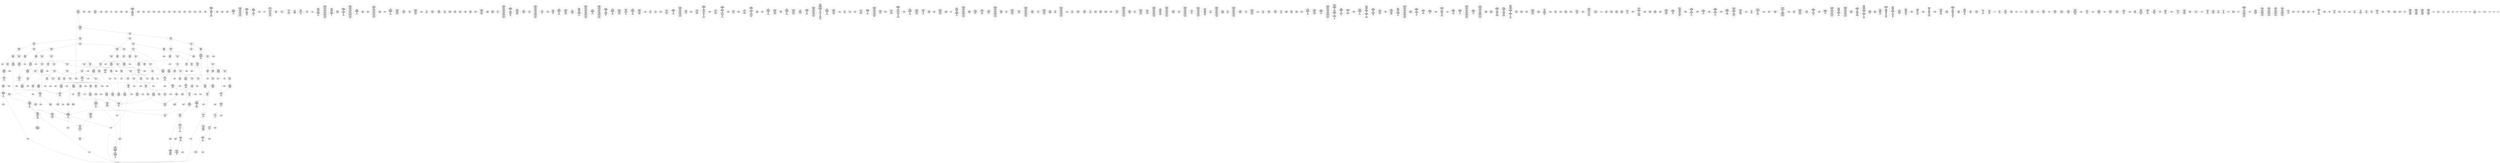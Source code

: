 /* Generated by GvGen v.1.0 (https://www.github.com/stricaud/gvgen) */

digraph G {
compound=true;
   node1 [label="[anywhere]"];
   node2 [label="# 0x0
PUSHX Data
PUSHX Data
MSTORE
PUSHX LogicData
CALLDATASIZE
LT
PUSHX Data
JUMPI
"];
   node3 [label="# 0xd
PUSHX Data
CALLDATALOAD
PUSHX BitData
SHR
PUSHX LogicData
GT
PUSHX Data
JUMPI
"];
   node4 [label="# 0x1e
PUSHX LogicData
GT
PUSHX Data
JUMPI
"];
   node5 [label="# 0x29
PUSHX LogicData
GT
PUSHX Data
JUMPI
"];
   node6 [label="# 0x34
PUSHX LogicData
EQ
PUSHX Data
JUMPI
"];
   node7 [label="# 0x3f
PUSHX LogicData
EQ
PUSHX Data
JUMPI
"];
   node8 [label="# 0x4a
PUSHX LogicData
EQ
PUSHX Data
JUMPI
"];
   node9 [label="# 0x55
PUSHX LogicData
EQ
PUSHX Data
JUMPI
"];
   node10 [label="# 0x60
PUSHX LogicData
EQ
PUSHX Data
JUMPI
"];
   node11 [label="# 0x6b
PUSHX Data
REVERT
"];
   node12 [label="# 0x6f
JUMPDEST
PUSHX LogicData
EQ
PUSHX Data
JUMPI
"];
   node13 [label="# 0x7b
PUSHX LogicData
EQ
PUSHX Data
JUMPI
"];
   node14 [label="# 0x86
PUSHX LogicData
EQ
PUSHX Data
JUMPI
"];
   node15 [label="# 0x91
PUSHX LogicData
EQ
PUSHX Data
JUMPI
"];
   node16 [label="# 0x9c
PUSHX LogicData
EQ
PUSHX Data
JUMPI
"];
   node17 [label="# 0xa7
PUSHX Data
REVERT
"];
   node18 [label="# 0xab
JUMPDEST
PUSHX LogicData
GT
PUSHX Data
JUMPI
"];
   node19 [label="# 0xb7
PUSHX LogicData
EQ
PUSHX Data
JUMPI
"];
   node20 [label="# 0xc2
PUSHX LogicData
EQ
PUSHX Data
JUMPI
"];
   node21 [label="# 0xcd
PUSHX LogicData
EQ
PUSHX Data
JUMPI
"];
   node22 [label="# 0xd8
PUSHX LogicData
EQ
PUSHX Data
JUMPI
"];
   node23 [label="# 0xe3
PUSHX LogicData
EQ
PUSHX Data
JUMPI
"];
   node24 [label="# 0xee
PUSHX Data
REVERT
"];
   node25 [label="# 0xf2
JUMPDEST
PUSHX LogicData
EQ
PUSHX Data
JUMPI
"];
   node26 [label="# 0xfe
PUSHX LogicData
EQ
PUSHX Data
JUMPI
"];
   node27 [label="# 0x109
PUSHX LogicData
EQ
PUSHX Data
JUMPI
"];
   node28 [label="# 0x114
PUSHX LogicData
EQ
PUSHX Data
JUMPI
"];
   node29 [label="# 0x11f
PUSHX LogicData
EQ
PUSHX Data
JUMPI
"];
   node30 [label="# 0x12a
PUSHX Data
REVERT
"];
   node31 [label="# 0x12e
JUMPDEST
PUSHX LogicData
GT
PUSHX Data
JUMPI
"];
   node32 [label="# 0x13a
PUSHX LogicData
GT
PUSHX Data
JUMPI
"];
   node33 [label="# 0x145
PUSHX LogicData
EQ
PUSHX Data
JUMPI
"];
   node34 [label="# 0x150
PUSHX LogicData
EQ
PUSHX Data
JUMPI
"];
   node35 [label="# 0x15b
PUSHX LogicData
EQ
PUSHX Data
JUMPI
"];
   node36 [label="# 0x166
PUSHX LogicData
EQ
PUSHX Data
JUMPI
"];
   node37 [label="# 0x171
PUSHX LogicData
EQ
PUSHX Data
JUMPI
"];
   node38 [label="# 0x17c
PUSHX Data
REVERT
"];
   node39 [label="# 0x180
JUMPDEST
PUSHX LogicData
EQ
PUSHX Data
JUMPI
"];
   node40 [label="# 0x18c
PUSHX LogicData
EQ
PUSHX Data
JUMPI
"];
   node41 [label="# 0x197
PUSHX LogicData
EQ
PUSHX Data
JUMPI
"];
   node42 [label="# 0x1a2
PUSHX LogicData
EQ
PUSHX Data
JUMPI
"];
   node43 [label="# 0x1ad
PUSHX LogicData
EQ
PUSHX Data
JUMPI
"];
   node44 [label="# 0x1b8
PUSHX Data
REVERT
"];
   node45 [label="# 0x1bc
JUMPDEST
PUSHX LogicData
GT
PUSHX Data
JUMPI
"];
   node46 [label="# 0x1c8
PUSHX LogicData
EQ
PUSHX Data
JUMPI
"];
   node47 [label="# 0x1d3
PUSHX LogicData
EQ
PUSHX Data
JUMPI
"];
   node48 [label="# 0x1de
PUSHX LogicData
EQ
PUSHX Data
JUMPI
"];
   node49 [label="# 0x1e9
PUSHX LogicData
EQ
PUSHX Data
JUMPI
"];
   node50 [label="# 0x1f4
PUSHX LogicData
EQ
PUSHX Data
JUMPI
"];
   node51 [label="# 0x1ff
PUSHX Data
REVERT
"];
   node52 [label="# 0x203
JUMPDEST
PUSHX LogicData
EQ
PUSHX Data
JUMPI
"];
   node53 [label="# 0x20e
PUSHX LogicData
EQ
PUSHX Data
JUMPI
"];
   node54 [label="# 0x219
PUSHX LogicData
EQ
PUSHX Data
JUMPI
"];
   node55 [label="# 0x224
PUSHX LogicData
EQ
PUSHX Data
JUMPI
"];
   node56 [label="# 0x22f
JUMPDEST
PUSHX Data
REVERT
"];
   node57 [label="# 0x234
JUMPDEST
CALLVALUE
ISZERO
PUSHX Data
JUMPI
"];
   node58 [label="# 0x23c
PUSHX Data
REVERT
"];
   node59 [label="# 0x240
JUMPDEST
PUSHX Data
PUSHX Data
CALLDATASIZE
PUSHX Data
PUSHX Data
JUMP
"];
   node60 [label="# 0x24f
JUMPDEST
PUSHX Data
JUMP
"];
   node61 [label="# 0x254
JUMPDEST
PUSHX MemData
MLOAD
MSTORE
PUSHX ArithData
ADD
"];
   node62 [label="# 0x25e
JUMPDEST
PUSHX MemData
MLOAD
SUB
RETURN
"];
   node63 [label="# 0x267
JUMPDEST
CALLVALUE
ISZERO
PUSHX Data
JUMPI
"];
   node64 [label="# 0x26f
PUSHX Data
REVERT
"];
   node65 [label="# 0x273
JUMPDEST
PUSHX Data
PUSHX Data
CALLDATASIZE
PUSHX Data
PUSHX Data
JUMP
"];
   node66 [label="# 0x282
JUMPDEST
PUSHX Data
JUMP
"];
   node67 [label="# 0x287
JUMPDEST
PUSHX MemData
MLOAD
ISZERO
ISZERO
MSTORE
PUSHX ArithData
ADD
PUSHX Data
JUMP
"];
   node68 [label="# 0x297
JUMPDEST
CALLVALUE
ISZERO
PUSHX Data
JUMPI
"];
   node69 [label="# 0x29f
PUSHX Data
REVERT
"];
   node70 [label="# 0x2a3
JUMPDEST
PUSHX Data
PUSHX Data
JUMP
"];
   node71 [label="# 0x2ac
JUMPDEST
PUSHX MemData
MLOAD
PUSHX Data
PUSHX Data
JUMP
"];
   node72 [label="# 0x2b9
JUMPDEST
CALLVALUE
ISZERO
PUSHX Data
JUMPI
"];
   node73 [label="# 0x2c1
PUSHX Data
REVERT
"];
   node74 [label="# 0x2c5
JUMPDEST
PUSHX Data
PUSHX Data
CALLDATASIZE
PUSHX Data
PUSHX Data
JUMP
"];
   node75 [label="# 0x2d4
JUMPDEST
PUSHX Data
JUMP
"];
   node76 [label="# 0x2d9
JUMPDEST
PUSHX MemData
MLOAD
PUSHX ArithData
PUSHX BitData
PUSHX BitData
SHL
SUB
AND
MSTORE
PUSHX ArithData
ADD
PUSHX Data
JUMP
"];
   node77 [label="# 0x2f1
JUMPDEST
CALLVALUE
ISZERO
PUSHX Data
JUMPI
"];
   node78 [label="# 0x2f9
PUSHX Data
REVERT
"];
   node79 [label="# 0x2fd
JUMPDEST
PUSHX Data
PUSHX Data
CALLDATASIZE
PUSHX Data
PUSHX Data
JUMP
"];
   node80 [label="# 0x30c
JUMPDEST
PUSHX Data
JUMP
"];
   node81 [label="# 0x311
JUMPDEST
STOP
"];
   node82 [label="# 0x313
JUMPDEST
CALLVALUE
ISZERO
PUSHX Data
JUMPI
"];
   node83 [label="# 0x31b
PUSHX Data
REVERT
"];
   node84 [label="# 0x31f
JUMPDEST
PUSHX StorData
SLOAD
PUSHX Data
JUMP
"];
   node85 [label="# 0x328
JUMPDEST
PUSHX Data
PUSHX Data
CALLDATASIZE
PUSHX Data
PUSHX Data
JUMP
"];
   node86 [label="# 0x336
JUMPDEST
PUSHX Data
JUMP
"];
   node87 [label="# 0x33b
JUMPDEST
CALLVALUE
ISZERO
PUSHX Data
JUMPI
"];
   node88 [label="# 0x343
PUSHX Data
REVERT
"];
   node89 [label="# 0x347
JUMPDEST
PUSHX Data
PUSHX Data
CALLDATASIZE
PUSHX Data
PUSHX Data
JUMP
"];
   node90 [label="# 0x356
JUMPDEST
PUSHX Data
JUMP
"];
   node91 [label="# 0x35b
JUMPDEST
CALLVALUE
ISZERO
PUSHX Data
JUMPI
"];
   node92 [label="# 0x363
PUSHX Data
REVERT
"];
   node93 [label="# 0x367
JUMPDEST
PUSHX StorData
SLOAD
PUSHX Data
PUSHX Data
DIV
PUSHX BitData
AND
JUMP
"];
   node94 [label="# 0x37a
JUMPDEST
CALLVALUE
ISZERO
PUSHX Data
JUMPI
"];
   node95 [label="# 0x382
PUSHX Data
REVERT
"];
   node96 [label="# 0x386
JUMPDEST
PUSHX Data
PUSHX Data
CALLDATASIZE
PUSHX Data
PUSHX Data
JUMP
"];
   node97 [label="# 0x395
JUMPDEST
PUSHX Data
JUMP
"];
   node98 [label="# 0x39a
JUMPDEST
CALLVALUE
ISZERO
PUSHX Data
JUMPI
"];
   node99 [label="# 0x3a2
PUSHX Data
REVERT
"];
   node100 [label="# 0x3a6
JUMPDEST
PUSHX Data
PUSHX Data
CALLDATASIZE
PUSHX Data
PUSHX Data
JUMP
"];
   node101 [label="# 0x3b5
JUMPDEST
PUSHX ArithData
PUSHX BitData
PUSHX BitData
SHL
SUB
AND
PUSHX Data
MSTORE
PUSHX Data
PUSHX Data
MSTORE
PUSHX Data
SHA3
SLOAD
PUSHX BitData
AND
JUMP
"];
   node102 [label="# 0x3d3
JUMPDEST
CALLVALUE
ISZERO
PUSHX Data
JUMPI
"];
   node103 [label="# 0x3db
PUSHX Data
REVERT
"];
   node104 [label="# 0x3df
JUMPDEST
PUSHX Data
PUSHX Data
JUMP
"];
   node105 [label="# 0x3e8
JUMPDEST
CALLVALUE
ISZERO
PUSHX Data
JUMPI
"];
   node106 [label="# 0x3f0
PUSHX Data
REVERT
"];
   node107 [label="# 0x3f4
JUMPDEST
PUSHX Data
PUSHX Data
CALLDATASIZE
PUSHX Data
PUSHX Data
JUMP
"];
   node108 [label="# 0x403
JUMPDEST
PUSHX Data
JUMP
"];
   node109 [label="# 0x408
JUMPDEST
CALLVALUE
ISZERO
PUSHX Data
JUMPI
"];
   node110 [label="# 0x410
PUSHX Data
REVERT
"];
   node111 [label="# 0x414
JUMPDEST
PUSHX Data
PUSHX Data
CALLDATASIZE
PUSHX Data
PUSHX Data
JUMP
"];
   node112 [label="# 0x423
JUMPDEST
PUSHX Data
JUMP
"];
   node113 [label="# 0x428
JUMPDEST
CALLVALUE
ISZERO
PUSHX Data
JUMPI
"];
   node114 [label="# 0x430
PUSHX Data
REVERT
"];
   node115 [label="# 0x434
JUMPDEST
PUSHX Data
PUSHX Data
JUMP
"];
   node116 [label="# 0x43e
JUMPDEST
CALLVALUE
ISZERO
PUSHX Data
JUMPI
"];
   node117 [label="# 0x446
PUSHX Data
REVERT
"];
   node118 [label="# 0x44a
JUMPDEST
PUSHX Data
PUSHX Data
CALLDATASIZE
PUSHX Data
PUSHX Data
JUMP
"];
   node119 [label="# 0x459
JUMPDEST
PUSHX Data
JUMP
"];
   node120 [label="# 0x45e
JUMPDEST
CALLVALUE
ISZERO
PUSHX Data
JUMPI
"];
   node121 [label="# 0x466
PUSHX Data
REVERT
"];
   node122 [label="# 0x46a
JUMPDEST
PUSHX Data
PUSHX Data
CALLDATASIZE
PUSHX Data
PUSHX Data
JUMP
"];
   node123 [label="# 0x479
JUMPDEST
PUSHX Data
JUMP
"];
   node124 [label="# 0x47e
JUMPDEST
CALLVALUE
ISZERO
PUSHX Data
JUMPI
"];
   node125 [label="# 0x486
PUSHX Data
REVERT
"];
   node126 [label="# 0x48a
JUMPDEST
PUSHX Data
PUSHX Data
CALLDATASIZE
PUSHX Data
PUSHX Data
JUMP
"];
   node127 [label="# 0x499
JUMPDEST
PUSHX Data
JUMP
"];
   node128 [label="# 0x49e
JUMPDEST
CALLVALUE
ISZERO
PUSHX Data
JUMPI
"];
   node129 [label="# 0x4a6
PUSHX Data
REVERT
"];
   node130 [label="# 0x4aa
JUMPDEST
PUSHX Data
PUSHX Data
JUMP
"];
   node131 [label="# 0x4b3
JUMPDEST
CALLVALUE
ISZERO
PUSHX Data
JUMPI
"];
   node132 [label="# 0x4bb
PUSHX Data
REVERT
"];
   node133 [label="# 0x4bf
JUMPDEST
PUSHX Data
PUSHX Data
CALLDATASIZE
PUSHX Data
PUSHX Data
JUMP
"];
   node134 [label="# 0x4ce
JUMPDEST
PUSHX Data
JUMP
"];
   node135 [label="# 0x4d3
JUMPDEST
CALLVALUE
ISZERO
PUSHX Data
JUMPI
"];
   node136 [label="# 0x4db
PUSHX Data
REVERT
"];
   node137 [label="# 0x4df
JUMPDEST
PUSHX Data
PUSHX Data
CALLDATASIZE
PUSHX Data
PUSHX Data
JUMP
"];
   node138 [label="# 0x4ee
JUMPDEST
PUSHX Data
JUMP
"];
   node139 [label="# 0x4f3
JUMPDEST
CALLVALUE
ISZERO
PUSHX Data
JUMPI
"];
   node140 [label="# 0x4fb
PUSHX Data
REVERT
"];
   node141 [label="# 0x4ff
JUMPDEST
PUSHX Data
PUSHX Data
CALLDATASIZE
PUSHX Data
PUSHX Data
JUMP
"];
   node142 [label="# 0x50e
JUMPDEST
PUSHX Data
JUMP
"];
   node143 [label="# 0x513
JUMPDEST
CALLVALUE
ISZERO
PUSHX Data
JUMPI
"];
   node144 [label="# 0x51b
PUSHX Data
REVERT
"];
   node145 [label="# 0x51f
JUMPDEST
PUSHX Data
PUSHX StorData
SLOAD
JUMP
"];
   node146 [label="# 0x529
JUMPDEST
CALLVALUE
ISZERO
PUSHX Data
JUMPI
"];
   node147 [label="# 0x531
PUSHX Data
REVERT
"];
   node148 [label="# 0x535
JUMPDEST
PUSHX Data
PUSHX Data
JUMP
"];
   node149 [label="# 0x545
JUMPDEST
CALLVALUE
ISZERO
PUSHX Data
JUMPI
"];
   node150 [label="# 0x54d
PUSHX Data
REVERT
"];
   node151 [label="# 0x551
JUMPDEST
PUSHX StorData
SLOAD
PUSHX ArithData
PUSHX BitData
PUSHX BitData
SHL
SUB
AND
PUSHX Data
JUMP
"];
   node152 [label="# 0x563
JUMPDEST
CALLVALUE
ISZERO
PUSHX Data
JUMPI
"];
   node153 [label="# 0x56b
PUSHX Data
REVERT
"];
   node154 [label="# 0x56f
JUMPDEST
PUSHX Data
PUSHX Data
CALLDATASIZE
PUSHX Data
PUSHX Data
JUMP
"];
   node155 [label="# 0x57e
JUMPDEST
PUSHX Data
JUMP
"];
   node156 [label="# 0x583
JUMPDEST
CALLVALUE
ISZERO
PUSHX Data
JUMPI
"];
   node157 [label="# 0x58b
PUSHX Data
REVERT
"];
   node158 [label="# 0x58f
JUMPDEST
PUSHX Data
PUSHX Data
JUMP
"];
   node159 [label="# 0x598
JUMPDEST
CALLVALUE
ISZERO
PUSHX Data
JUMPI
"];
   node160 [label="# 0x5a0
PUSHX Data
REVERT
"];
   node161 [label="# 0x5a4
JUMPDEST
PUSHX Data
PUSHX Data
CALLDATASIZE
PUSHX Data
PUSHX Data
JUMP
"];
   node162 [label="# 0x5b3
JUMPDEST
PUSHX Data
JUMP
"];
   node163 [label="# 0x5b8
JUMPDEST
CALLVALUE
ISZERO
PUSHX Data
JUMPI
"];
   node164 [label="# 0x5c0
PUSHX Data
REVERT
"];
   node165 [label="# 0x5c4
JUMPDEST
PUSHX Data
PUSHX Data
CALLDATASIZE
PUSHX Data
PUSHX Data
JUMP
"];
   node166 [label="# 0x5d3
JUMPDEST
PUSHX Data
JUMP
"];
   node167 [label="# 0x5d8
JUMPDEST
CALLVALUE
ISZERO
PUSHX Data
JUMPI
"];
   node168 [label="# 0x5e0
PUSHX Data
REVERT
"];
   node169 [label="# 0x5e4
JUMPDEST
PUSHX Data
PUSHX Data
CALLDATASIZE
PUSHX Data
PUSHX Data
JUMP
"];
   node170 [label="# 0x5f3
JUMPDEST
PUSHX Data
JUMP
"];
   node171 [label="# 0x5f8
JUMPDEST
CALLVALUE
ISZERO
PUSHX Data
JUMPI
"];
   node172 [label="# 0x600
PUSHX Data
REVERT
"];
   node173 [label="# 0x604
JUMPDEST
PUSHX Data
PUSHX Data
CALLDATASIZE
PUSHX Data
PUSHX Data
JUMP
"];
   node174 [label="# 0x613
JUMPDEST
PUSHX Data
JUMP
"];
   node175 [label="# 0x618
JUMPDEST
CALLVALUE
ISZERO
PUSHX Data
JUMPI
"];
   node176 [label="# 0x620
PUSHX Data
REVERT
"];
   node177 [label="# 0x624
JUMPDEST
PUSHX Data
PUSHX Data
CALLDATASIZE
PUSHX Data
PUSHX Data
JUMP
"];
   node178 [label="# 0x633
JUMPDEST
PUSHX Data
JUMP
"];
   node179 [label="# 0x638
JUMPDEST
CALLVALUE
ISZERO
PUSHX Data
JUMPI
"];
   node180 [label="# 0x640
PUSHX Data
REVERT
"];
   node181 [label="# 0x644
JUMPDEST
PUSHX Data
PUSHX Data
JUMP
"];
   node182 [label="# 0x64d
JUMPDEST
CALLVALUE
ISZERO
PUSHX Data
JUMPI
"];
   node183 [label="# 0x655
PUSHX Data
REVERT
"];
   node184 [label="# 0x659
JUMPDEST
PUSHX Data
PUSHX Data
JUMP
"];
   node185 [label="# 0x662
JUMPDEST
CALLVALUE
ISZERO
PUSHX Data
JUMPI
"];
   node186 [label="# 0x66a
PUSHX Data
REVERT
"];
   node187 [label="# 0x66e
JUMPDEST
PUSHX Data
PUSHX Data
CALLDATASIZE
PUSHX Data
PUSHX Data
JUMP
"];
   node188 [label="# 0x67d
JUMPDEST
PUSHX ArithData
PUSHX BitData
PUSHX BitData
SHL
SUB
AND
PUSHX Data
MSTORE
PUSHX Data
PUSHX Data
MSTORE
PUSHX Data
SHA3
AND
MSTORE
MSTORE
SHA3
SLOAD
PUSHX BitData
AND
JUMP
"];
   node189 [label="# 0x6ab
JUMPDEST
PUSHX Data
PUSHX Data
CALLDATASIZE
PUSHX Data
PUSHX Data
JUMP
"];
   node190 [label="# 0x6b9
JUMPDEST
PUSHX Data
JUMP
"];
   node191 [label="# 0x6be
JUMPDEST
PUSHX Data
PUSHX Data
CALLDATASIZE
PUSHX Data
PUSHX Data
JUMP
"];
   node192 [label="# 0x6cc
JUMPDEST
PUSHX Data
JUMP
"];
   node193 [label="# 0x6d1
JUMPDEST
CALLVALUE
ISZERO
PUSHX Data
JUMPI
"];
   node194 [label="# 0x6d9
PUSHX Data
REVERT
"];
   node195 [label="# 0x6dd
JUMPDEST
PUSHX Data
PUSHX Data
CALLDATASIZE
PUSHX Data
PUSHX Data
JUMP
"];
   node196 [label="# 0x6ec
JUMPDEST
PUSHX Data
JUMP
"];
   node197 [label="# 0x6f1
JUMPDEST
PUSHX Data
PUSHX ArithData
PUSHX BitData
PUSHX BitData
SHL
SUB
AND
PUSHX Data
JUMPI
"];
   node198 [label="# 0x702
PUSHX MemData
MLOAD
PUSHX BitData
PUSHX BitData
SHL
MSTORE
PUSHX Data
PUSHX ArithData
ADD
MSTORE
PUSHX Data
PUSHX ArithData
ADD
MSTORE
PUSHX Data
PUSHX ArithData
ADD
MSTORE
PUSHX ArithData
ADD
"];
   node199 [label="# 0x745
JUMPDEST
PUSHX MemData
MLOAD
SUB
REVERT
"];
   node200 [label="# 0x74e
JUMPDEST
PUSHX ArithData
PUSHX BitData
PUSHX BitData
SHL
SUB
AND
PUSHX Data
MSTORE
PUSHX Data
PUSHX Data
MSTORE
PUSHX Data
SHA3
SLOAD
JUMP
"];
   node201 [label="# 0x76a
JUMPDEST
PUSHX Data
PUSHX ArithData
PUSHX BitData
PUSHX BitData
SHL
SUB
NOT
AND
PUSHX BitData
PUSHX BitData
SHL
EQ
PUSHX Data
JUMPI
"];
   node202 [label="# 0x786
PUSHX Data
PUSHX Data
JUMP
"];
   node203 [label="# 0x78f
JUMPDEST
JUMP
"];
   node204 [label="# 0x795
JUMPDEST
PUSHX Data
PUSHX StorData
SLOAD
PUSHX Data
PUSHX Data
JUMP
"];
   node205 [label="# 0x7a4
JUMPDEST
PUSHX ArithData
ADD
PUSHX ArithData
DIV
MUL
PUSHX ArithData
ADD
PUSHX MemData
MLOAD
ADD
PUSHX Data
MSTORE
MSTORE
PUSHX ArithData
ADD
SLOAD
PUSHX Data
PUSHX Data
JUMP
"];
   node206 [label="# 0x7d0
JUMPDEST
ISZERO
PUSHX Data
JUMPI
"];
   node207 [label="# 0x7d7
PUSHX LogicData
LT
PUSHX Data
JUMPI
"];
   node208 [label="# 0x7df
PUSHX ArithData
SLOAD
DIV
MUL
MSTORE
PUSHX ArithData
ADD
PUSHX Data
JUMP
"];
   node209 [label="# 0x7f2
JUMPDEST
ADD
PUSHX Data
MSTORE
PUSHX Data
PUSHX Data
SHA3
"];
   node210 [label="# 0x800
JUMPDEST
SLOAD
MSTORE
PUSHX ArithData
ADD
PUSHX ArithData
ADD
GT
PUSHX Data
JUMPI
"];
   node211 [label="# 0x814
SUB
PUSHX BitData
AND
ADD
"];
   node212 [label="# 0x81d
JUMPDEST
JUMP
"];
   node213 [label="# 0x827
JUMPDEST
PUSHX Data
MSTORE
PUSHX Data
PUSHX Data
MSTORE
PUSHX Data
SHA3
SLOAD
PUSHX ArithData
PUSHX BitData
PUSHX BitData
SHL
SUB
AND
PUSHX Data
JUMPI
"];
   node214 [label="# 0x844
PUSHX MemData
MLOAD
PUSHX BitData
PUSHX BitData
SHL
MSTORE
PUSHX Data
PUSHX ArithData
ADD
MSTORE
PUSHX Data
PUSHX ArithData
ADD
MSTORE
PUSHX Data
PUSHX ArithData
ADD
MSTORE
PUSHX BitData
PUSHX BitData
SHL
PUSHX ArithData
ADD
MSTORE
PUSHX ArithData
ADD
PUSHX Data
JUMP
"];
   node215 [label="# 0x8a0
JUMPDEST
PUSHX Data
MSTORE
PUSHX Data
PUSHX Data
MSTORE
PUSHX Data
SHA3
SLOAD
PUSHX ArithData
PUSHX BitData
PUSHX BitData
SHL
SUB
AND
JUMP
"];
   node216 [label="# 0x8bc
JUMPDEST
PUSHX Data
PUSHX Data
PUSHX Data
JUMP
"];
   node217 [label="# 0x8c7
JUMPDEST
PUSHX ArithData
PUSHX BitData
PUSHX BitData
SHL
SUB
AND
PUSHX ArithData
PUSHX BitData
PUSHX BitData
SHL
SUB
AND
EQ
ISZERO
PUSHX Data
JUMPI
"];
   node218 [label="# 0x8e4
PUSHX MemData
MLOAD
PUSHX BitData
PUSHX BitData
SHL
MSTORE
PUSHX Data
PUSHX ArithData
ADD
MSTORE
PUSHX Data
PUSHX ArithData
ADD
MSTORE
PUSHX Data
PUSHX ArithData
ADD
MSTORE
PUSHX BitData
PUSHX BitData
SHL
PUSHX ArithData
ADD
MSTORE
PUSHX ArithData
ADD
PUSHX Data
JUMP
"];
   node219 [label="# 0x935
JUMPDEST
CALLER
PUSHX ArithData
PUSHX BitData
PUSHX BitData
SHL
SUB
AND
EQ
PUSHX Data
JUMPI
"];
   node220 [label="# 0x947
PUSHX Data
CALLER
PUSHX Data
JUMP
"];
   node221 [label="# 0x951
JUMPDEST
PUSHX Data
JUMPI
"];
   node222 [label="# 0x956
PUSHX MemData
MLOAD
PUSHX BitData
PUSHX BitData
SHL
MSTORE
PUSHX Data
PUSHX ArithData
ADD
MSTORE
PUSHX Data
PUSHX ArithData
ADD
MSTORE
PUSHX Data
PUSHX ArithData
ADD
MSTORE
PUSHX Data
PUSHX ArithData
ADD
MSTORE
PUSHX ArithData
ADD
PUSHX Data
JUMP
"];
   node223 [label="# 0x9c3
JUMPDEST
PUSHX Data
PUSHX Data
JUMP
"];
   node224 [label="# 0x9cd
JUMPDEST
JUMP
"];
   node225 [label="# 0x9d2
JUMPDEST
PUSHX StorData
SLOAD
PUSHX ArithData
PUSHX BitData
PUSHX BitData
SHL
SUB
AND
CALLER
EQ
PUSHX Data
JUMPI
"];
   node226 [label="# 0x9e5
PUSHX MemData
MLOAD
PUSHX BitData
PUSHX BitData
SHL
MSTORE
PUSHX ArithData
ADD
PUSHX Data
PUSHX Data
JUMP
"];
   node227 [label="# 0x9fc
JUMPDEST
PUSHX Data
PUSHX Data
PUSHX StorData
SLOAD
JUMP
"];
   node228 [label="# 0xa08
JUMPDEST
LT
PUSHX Data
JUMPI
"];
   node229 [label="# 0xa0e
PUSHX MemData
MLOAD
PUSHX BitData
PUSHX BitData
SHL
MSTORE
PUSHX ArithData
ADD
PUSHX Data
PUSHX Data
JUMP
"];
   node230 [label="# 0xa25
JUMPDEST
PUSHX Data
"];
   node231 [label="# 0xa28
JUMPDEST
LT
ISZERO
PUSHX Data
JUMPI
"];
   node232 [label="# 0xa31
PUSHX Data
PUSHX Data
PUSHX StorData
SLOAD
JUMP
"];
   node233 [label="# 0xa3b
JUMPDEST
PUSHX Data
PUSHX Data
PUSHX StorData
SLOAD
JUMP
"];
   node234 [label="# 0xa49
JUMPDEST
LT
ISZERO
PUSHX Data
JUMPI
"];
   node235 [label="# 0xa50
PUSHX Data
PUSHX Data
PUSHX Data
JUMP
"];
   node236 [label="# 0xa59
JUMPDEST
PUSHX Data
PUSHX Data
JUMP
"];
   node237 [label="# 0xa63
JUMPDEST
PUSHX Data
PUSHX Data
JUMP
"];
   node238 [label="# 0xa6e
JUMPDEST
PUSHX Data
JUMP
"];
   node239 [label="# 0xa76
JUMPDEST
PUSHX Data
CALLER
PUSHX Data
JUMP
"];
   node240 [label="# 0xa80
JUMPDEST
PUSHX Data
JUMPI
"];
   node241 [label="# 0xa85
PUSHX MemData
MLOAD
PUSHX BitData
PUSHX BitData
SHL
MSTORE
PUSHX ArithData
ADD
PUSHX Data
PUSHX Data
JUMP
"];
   node242 [label="# 0xa9c
JUMPDEST
PUSHX Data
PUSHX Data
JUMP
"];
   node243 [label="# 0xaa7
JUMPDEST
PUSHX Data
PUSHX Data
PUSHX Data
JUMP
"];
   node244 [label="# 0xab2
JUMPDEST
LT
PUSHX Data
JUMPI
"];
   node245 [label="# 0xab9
PUSHX MemData
MLOAD
PUSHX BitData
PUSHX BitData
SHL
MSTORE
PUSHX Data
PUSHX ArithData
ADD
MSTORE
PUSHX Data
PUSHX ArithData
ADD
MSTORE
PUSHX Data
PUSHX ArithData
ADD
MSTORE
PUSHX BitData
PUSHX BitData
SHL
PUSHX ArithData
ADD
MSTORE
PUSHX ArithData
ADD
PUSHX Data
JUMP
"];
   node246 [label="# 0xb14
JUMPDEST
PUSHX ArithData
PUSHX BitData
PUSHX BitData
SHL
SUB
AND
PUSHX Data
MSTORE
PUSHX Data
PUSHX Data
MSTORE
PUSHX Data
SHA3
MSTORE
MSTORE
SHA3
SLOAD
JUMP
"];
   node247 [label="# 0xb3d
JUMPDEST
PUSHX StorData
SLOAD
PUSHX ArithData
PUSHX BitData
PUSHX BitData
SHL
SUB
AND
CALLER
EQ
PUSHX Data
JUMPI
"];
   node248 [label="# 0xb50
PUSHX MemData
MLOAD
PUSHX BitData
PUSHX BitData
SHL
MSTORE
PUSHX ArithData
ADD
PUSHX Data
PUSHX Data
JUMP
"];
   node249 [label="# 0xb67
JUMPDEST
PUSHX MemData
MLOAD
SELFBALANCE
CALLER
ISZERO
PUSHX ArithData
MUL
PUSHX Data
CALL
ISZERO
ISZERO
PUSHX Data
JUMPI
"];
   node250 [label="# 0xb8d
RETURNDATASIZE
PUSHX Data
RETURNDATACOPY
RETURNDATASIZE
PUSHX Data
REVERT
"];
   node251 [label="# 0xb96
JUMPDEST
JUMP
"];
   node252 [label="# 0xb9a
JUMPDEST
PUSHX Data
PUSHX MemData
MLOAD
PUSHX ArithData
ADD
PUSHX Data
MSTORE
PUSHX Data
MSTORE
PUSHX Data
JUMP
"];
   node253 [label="# 0xbb5
JUMPDEST
PUSHX Data
PUSHX Data
PUSHX StorData
SLOAD
JUMP
"];
   node254 [label="# 0xbc0
JUMPDEST
LT
PUSHX Data
JUMPI
"];
   node255 [label="# 0xbc7
PUSHX MemData
MLOAD
PUSHX BitData
PUSHX BitData
SHL
MSTORE
PUSHX Data
PUSHX ArithData
ADD
MSTORE
PUSHX Data
PUSHX ArithData
ADD
MSTORE
PUSHX Data
PUSHX ArithData
ADD
MSTORE
PUSHX BitData
PUSHX BitData
SHL
PUSHX ArithData
ADD
MSTORE
PUSHX ArithData
ADD
PUSHX Data
JUMP
"];
   node256 [label="# 0xc23
JUMPDEST
PUSHX StorData
SLOAD
LT
PUSHX Data
JUMPI
"];
   node257 [label="# 0xc2f
PUSHX Data
PUSHX Data
JUMP
"];
   node258 [label="# 0xc36
JUMPDEST
PUSHX Data
MSTORE
PUSHX Data
PUSHX Data
SHA3
ADD
SLOAD
JUMP
"];
   node259 [label="# 0xc48
JUMPDEST
PUSHX StorData
SLOAD
PUSHX ArithData
PUSHX BitData
PUSHX BitData
SHL
SUB
AND
CALLER
EQ
PUSHX Data
JUMPI
"];
   node260 [label="# 0xc5b
PUSHX MemData
MLOAD
PUSHX BitData
PUSHX BitData
SHL
MSTORE
PUSHX ArithData
ADD
PUSHX Data
PUSHX Data
JUMP
"];
   node261 [label="# 0xc72
JUMPDEST
MLOAD
PUSHX Data
PUSHX Data
PUSHX ArithData
ADD
PUSHX Data
JUMP
"];
   node262 [label="# 0xc85
JUMPDEST
PUSHX Data
MSTORE
PUSHX Data
PUSHX Data
MSTORE
PUSHX Data
SHA3
SLOAD
PUSHX ArithData
PUSHX BitData
PUSHX BitData
SHL
SUB
AND
PUSHX Data
JUMPI
"];
   node263 [label="# 0xca3
PUSHX MemData
MLOAD
PUSHX BitData
PUSHX BitData
SHL
MSTORE
PUSHX Data
PUSHX ArithData
ADD
MSTORE
PUSHX Data
PUSHX ArithData
ADD
MSTORE
PUSHX Data
PUSHX ArithData
ADD
MSTORE
PUSHX BitData
PUSHX BitData
SHL
PUSHX ArithData
ADD
MSTORE
PUSHX ArithData
ADD
PUSHX Data
JUMP
"];
   node264 [label="# 0xcfc
JUMPDEST
PUSHX Data
PUSHX ArithData
PUSHX BitData
PUSHX BitData
SHL
SUB
AND
PUSHX Data
JUMPI
"];
   node265 [label="# 0xd0d
PUSHX MemData
MLOAD
PUSHX BitData
PUSHX BitData
SHL
MSTORE
PUSHX Data
PUSHX ArithData
ADD
MSTORE
PUSHX Data
PUSHX ArithData
ADD
MSTORE
PUSHX Data
PUSHX ArithData
ADD
MSTORE
PUSHX BitData
PUSHX BitData
SHL
PUSHX ArithData
ADD
MSTORE
PUSHX ArithData
ADD
PUSHX Data
JUMP
"];
   node266 [label="# 0xd67
JUMPDEST
PUSHX ArithData
PUSHX BitData
PUSHX BitData
SHL
SUB
AND
PUSHX Data
MSTORE
PUSHX Data
PUSHX Data
MSTORE
PUSHX Data
SHA3
SLOAD
JUMP
"];
   node267 [label="# 0xd83
JUMPDEST
PUSHX StorData
SLOAD
PUSHX ArithData
PUSHX BitData
PUSHX BitData
SHL
SUB
AND
CALLER
EQ
PUSHX Data
JUMPI
"];
   node268 [label="# 0xd96
PUSHX MemData
MLOAD
PUSHX BitData
PUSHX BitData
SHL
MSTORE
PUSHX ArithData
ADD
PUSHX Data
PUSHX Data
JUMP
"];
   node269 [label="# 0xdad
JUMPDEST
PUSHX StorData
SLOAD
PUSHX MemData
MLOAD
PUSHX Data
PUSHX ArithData
PUSHX BitData
PUSHX BitData
SHL
SUB
AND
PUSHX Data
LOGX
PUSHX StorData
SLOAD
PUSHX ArithData
PUSHX BitData
PUSHX BitData
SHL
SUB
NOT
AND
SSTORE
JUMP
"];
   node270 [label="# 0xdf7
JUMPDEST
PUSHX StorData
SLOAD
PUSHX ArithData
PUSHX BitData
PUSHX BitData
SHL
SUB
AND
CALLER
EQ
PUSHX Data
JUMPI
"];
   node271 [label="# 0xe0a
PUSHX MemData
MLOAD
PUSHX BitData
PUSHX BitData
SHL
MSTORE
PUSHX ArithData
ADD
PUSHX Data
PUSHX Data
JUMP
"];
   node272 [label="# 0xe21
JUMPDEST
PUSHX StorData
SLOAD
ISZERO
ISZERO
PUSHX ArithData
MUL
PUSHX BitData
NOT
AND
OR
SSTORE
JUMP
"];
   node273 [label="# 0xe3b
JUMPDEST
PUSHX StorData
SLOAD
PUSHX ArithData
PUSHX BitData
PUSHX BitData
SHL
SUB
AND
CALLER
EQ
PUSHX Data
JUMPI
"];
   node274 [label="# 0xe4e
PUSHX MemData
MLOAD
PUSHX BitData
PUSHX BitData
SHL
MSTORE
PUSHX ArithData
ADD
PUSHX Data
PUSHX Data
JUMP
"];
   node275 [label="# 0xe65
JUMPDEST
PUSHX Data
"];
   node276 [label="# 0xe68
JUMPDEST
LT
ISZERO
PUSHX Data
JUMPI
"];
   node277 [label="# 0xe71
PUSHX Data
LT
PUSHX Data
JUMPI
"];
   node278 [label="# 0xe7d
PUSHX Data
PUSHX Data
JUMP
"];
   node279 [label="# 0xe84
JUMPDEST
PUSHX ArithData
MUL
ADD
PUSHX ArithData
ADD
PUSHX Data
PUSHX Data
JUMP
"];
   node280 [label="# 0xe99
JUMPDEST
PUSHX ArithData
PUSHX BitData
PUSHX BitData
SHL
SUB
AND
EQ
ISZERO
PUSHX Data
JUMPI
"];
   node281 [label="# 0xea9
PUSHX MemData
MLOAD
PUSHX BitData
PUSHX BitData
SHL
MSTORE
PUSHX Data
PUSHX ArithData
ADD
MSTORE
PUSHX Data
PUSHX ArithData
ADD
MSTORE
PUSHX Data
PUSHX ArithData
ADD
MSTORE
PUSHX ArithData
ADD
PUSHX Data
JUMP
"];
   node282 [label="# 0xef0
JUMPDEST
PUSHX Data
PUSHX Data
PUSHX Data
LT
PUSHX Data
JUMPI
"];
   node283 [label="# 0xf01
PUSHX Data
PUSHX Data
JUMP
"];
   node284 [label="# 0xf08
JUMPDEST
PUSHX ArithData
MUL
ADD
PUSHX ArithData
ADD
PUSHX Data
PUSHX Data
JUMP
"];
   node285 [label="# 0xf1d
JUMPDEST
PUSHX ArithData
PUSHX BitData
PUSHX BitData
SHL
SUB
AND
MSTORE
PUSHX ArithData
ADD
MSTORE
PUSHX ArithData
ADD
PUSHX Data
SHA3
SLOAD
PUSHX BitData
NOT
AND
ISZERO
ISZERO
OR
SSTORE
PUSHX Data
LT
PUSHX Data
JUMPI
"];
   node286 [label="# 0xf56
PUSHX Data
PUSHX Data
JUMP
"];
   node287 [label="# 0xf5d
JUMPDEST
PUSHX ArithData
MUL
ADD
PUSHX ArithData
ADD
PUSHX Data
PUSHX Data
JUMP
"];
   node288 [label="# 0xf72
JUMPDEST
PUSHX ArithData
PUSHX BitData
PUSHX BitData
SHL
SUB
AND
PUSHX ArithData
PUSHX BitData
PUSHX BitData
SHL
SUB
AND
MSTORE
PUSHX ArithData
ADD
MSTORE
PUSHX ArithData
ADD
PUSHX Data
SHA3
SLOAD
GT
PUSHX Data
JUMPI
"];
   node289 [label="# 0xf99
PUSHX Data
PUSHX Data
JUMP
"];
   node290 [label="# 0xf9f
JUMPDEST
PUSHX Data
PUSHX Data
LT
PUSHX Data
JUMPI
"];
   node291 [label="# 0xfae
PUSHX Data
PUSHX Data
JUMP
"];
   node292 [label="# 0xfb5
JUMPDEST
PUSHX ArithData
MUL
ADD
PUSHX ArithData
ADD
PUSHX Data
PUSHX Data
JUMP
"];
   node293 [label="# 0xfca
JUMPDEST
PUSHX ArithData
PUSHX BitData
PUSHX BitData
SHL
SUB
AND
PUSHX ArithData
PUSHX BitData
PUSHX BitData
SHL
SUB
AND
MSTORE
PUSHX ArithData
ADD
MSTORE
PUSHX ArithData
ADD
PUSHX Data
SHA3
SLOAD
"];
   node294 [label="# 0xfec
JUMPDEST
PUSHX Data
PUSHX Data
JUMP
"];
   node295 [label="# 0xff7
JUMPDEST
PUSHX Data
JUMP
"];
   node296 [label="# 0xfff
JUMPDEST
PUSHX StorData
SLOAD
PUSHX ArithData
PUSHX BitData
PUSHX BitData
SHL
SUB
AND
CALLER
EQ
PUSHX Data
JUMPI
"];
   node297 [label="# 0x1012
PUSHX MemData
MLOAD
PUSHX BitData
PUSHX BitData
SHL
MSTORE
PUSHX ArithData
ADD
PUSHX Data
PUSHX Data
JUMP
"];
   node298 [label="# 0x1029
JUMPDEST
PUSHX Data
SSTORE
JUMP
"];
   node299 [label="# 0x102e
JUMPDEST
PUSHX StorData
SLOAD
PUSHX ArithData
PUSHX BitData
PUSHX BitData
SHL
SUB
AND
CALLER
EQ
PUSHX Data
JUMPI
"];
   node300 [label="# 0x1041
PUSHX MemData
MLOAD
PUSHX BitData
PUSHX BitData
SHL
MSTORE
PUSHX ArithData
ADD
PUSHX Data
PUSHX Data
JUMP
"];
   node301 [label="# 0x1058
JUMPDEST
MLOAD
PUSHX Data
PUSHX Data
PUSHX ArithData
ADD
PUSHX Data
JUMP
"];
   node302 [label="# 0x106b
JUMPDEST
PUSHX Data
PUSHX StorData
SLOAD
PUSHX Data
PUSHX Data
JUMP
"];
   node303 [label="# 0x107a
JUMPDEST
PUSHX ArithData
PUSHX BitData
PUSHX BitData
SHL
SUB
AND
CALLER
EQ
ISZERO
PUSHX Data
JUMPI
"];
   node304 [label="# 0x108c
PUSHX MemData
MLOAD
PUSHX BitData
PUSHX BitData
SHL
MSTORE
PUSHX Data
PUSHX ArithData
ADD
MSTORE
PUSHX Data
PUSHX ArithData
ADD
MSTORE
PUSHX Data
PUSHX ArithData
ADD
MSTORE
PUSHX ArithData
ADD
PUSHX Data
JUMP
"];
   node305 [label="# 0x10d3
JUMPDEST
CALLER
PUSHX Data
MSTORE
PUSHX Data
PUSHX ArithData
MSTORE
PUSHX MemData
SHA3
PUSHX ArithData
PUSHX BitData
PUSHX BitData
SHL
SUB
AND
MSTORE
MSTORE
SHA3
SLOAD
PUSHX BitData
NOT
AND
ISZERO
ISZERO
OR
SSTORE
MLOAD
MSTORE
PUSHX Data
ADD
PUSHX MemData
MLOAD
SUB
LOGX
JUMP
"];
   node306 [label="# 0x113f
JUMPDEST
PUSHX StorData
SLOAD
PUSHX ArithData
PUSHX BitData
PUSHX BitData
SHL
SUB
AND
CALLER
EQ
PUSHX Data
JUMPI
"];
   node307 [label="# 0x1152
PUSHX MemData
MLOAD
PUSHX BitData
PUSHX BitData
SHL
MSTORE
PUSHX ArithData
ADD
PUSHX Data
PUSHX Data
JUMP
"];
   node308 [label="# 0x1169
JUMPDEST
PUSHX Data
"];
   node309 [label="# 0x116c
JUMPDEST
LT
ISZERO
PUSHX Data
JUMPI
"];
   node310 [label="# 0x1175
PUSHX Data
LT
PUSHX Data
JUMPI
"];
   node311 [label="# 0x1181
PUSHX Data
PUSHX Data
JUMP
"];
   node312 [label="# 0x1188
JUMPDEST
PUSHX ArithData
MUL
ADD
PUSHX ArithData
ADD
PUSHX Data
PUSHX Data
JUMP
"];
   node313 [label="# 0x119d
JUMPDEST
PUSHX ArithData
PUSHX BitData
PUSHX BitData
SHL
SUB
AND
EQ
ISZERO
PUSHX Data
JUMPI
"];
   node314 [label="# 0x11ad
PUSHX MemData
MLOAD
PUSHX BitData
PUSHX BitData
SHL
MSTORE
PUSHX Data
PUSHX ArithData
ADD
MSTORE
PUSHX Data
PUSHX ArithData
ADD
MSTORE
PUSHX Data
PUSHX ArithData
ADD
MSTORE
PUSHX ArithData
ADD
PUSHX Data
JUMP
"];
   node315 [label="# 0x11f4
JUMPDEST
PUSHX Data
PUSHX Data
PUSHX Data
LT
PUSHX Data
JUMPI
"];
   node316 [label="# 0x1205
PUSHX Data
PUSHX Data
JUMP
"];
   node317 [label="# 0x120c
JUMPDEST
PUSHX ArithData
MUL
ADD
PUSHX ArithData
ADD
PUSHX Data
PUSHX Data
JUMP
"];
   node318 [label="# 0x1221
JUMPDEST
PUSHX ArithData
PUSHX BitData
PUSHX BitData
SHL
SUB
AND
MSTORE
PUSHX ArithData
ADD
MSTORE
PUSHX ArithData
ADD
PUSHX Data
SHA3
SLOAD
PUSHX BitData
NOT
AND
ISZERO
ISZERO
OR
SSTORE
PUSHX Data
PUSHX Data
JUMP
"];
   node319 [label="# 0x1253
JUMPDEST
PUSHX Data
JUMP
"];
   node320 [label="# 0x125b
JUMPDEST
PUSHX StorData
SLOAD
PUSHX ArithData
PUSHX BitData
PUSHX BitData
SHL
SUB
AND
CALLER
EQ
PUSHX Data
JUMPI
"];
   node321 [label="# 0x126e
PUSHX MemData
MLOAD
PUSHX BitData
PUSHX BitData
SHL
MSTORE
PUSHX ArithData
ADD
PUSHX Data
PUSHX Data
JUMP
"];
   node322 [label="# 0x1285
JUMPDEST
PUSHX StorData
SLOAD
PUSHX BitData
NOT
AND
ISZERO
ISZERO
OR
SSTORE
JUMP
"];
   node323 [label="# 0x1298
JUMPDEST
PUSHX Data
CALLER
PUSHX Data
JUMP
"];
   node324 [label="# 0x12a2
JUMPDEST
PUSHX Data
JUMPI
"];
   node325 [label="# 0x12a7
PUSHX MemData
MLOAD
PUSHX BitData
PUSHX BitData
SHL
MSTORE
PUSHX ArithData
ADD
PUSHX Data
PUSHX Data
JUMP
"];
   node326 [label="# 0x12be
JUMPDEST
PUSHX Data
PUSHX Data
JUMP
"];
   node327 [label="# 0x12ca
JUMPDEST
JUMP
"];
   node328 [label="# 0x12d0
JUMPDEST
PUSHX Data
MSTORE
PUSHX Data
PUSHX Data
MSTORE
PUSHX Data
SHA3
SLOAD
PUSHX Data
PUSHX ArithData
PUSHX BitData
PUSHX BitData
SHL
SUB
AND
PUSHX Data
JUMPI
"];
   node329 [label="# 0x12f0
PUSHX MemData
MLOAD
PUSHX BitData
PUSHX BitData
SHL
MSTORE
PUSHX Data
PUSHX ArithData
ADD
MSTORE
PUSHX Data
PUSHX ArithData
ADD
MSTORE
PUSHX BitData
PUSHX BitData
SHL
PUSHX ArithData
ADD
MSTORE
PUSHX ArithData
ADD
PUSHX Data
JUMP
"];
   node330 [label="# 0x132e
JUMPDEST
PUSHX Data
PUSHX Data
PUSHX Data
JUMP
"];
   node331 [label="# 0x1339
JUMPDEST
PUSHX MemData
MLOAD
PUSHX ArithData
ADD
PUSHX Data
PUSHX Data
JUMP
"];
   node332 [label="# 0x134a
JUMPDEST
PUSHX MemData
MLOAD
PUSHX ArithData
SUB
SUB
MSTORE
PUSHX Data
MSTORE
JUMP
"];
   node333 [label="# 0x1360
JUMPDEST
PUSHX Data
PUSHX StorData
SLOAD
PUSHX Data
PUSHX Data
JUMP
"];
   node334 [label="# 0x136f
JUMPDEST
PUSHX StorData
SLOAD
PUSHX BitData
AND
PUSHX Data
JUMPI
"];
   node335 [label="# 0x137a
PUSHX MemData
MLOAD
PUSHX BitData
PUSHX BitData
SHL
MSTORE
PUSHX Data
PUSHX ArithData
ADD
MSTORE
PUSHX Data
PUSHX ArithData
ADD
MSTORE
PUSHX BitData
PUSHX BitData
SHL
PUSHX ArithData
ADD
MSTORE
PUSHX ArithData
ADD
PUSHX Data
JUMP
"];
   node336 [label="# 0x13ba
JUMPDEST
PUSHX Data
PUSHX Data
CALLER
PUSHX Data
JUMP
"];
   node337 [label="# 0x13c5
JUMPDEST
LT
PUSHX Data
JUMPI
"];
   node338 [label="# 0x13cb
PUSHX MemData
MLOAD
PUSHX BitData
PUSHX BitData
SHL
MSTORE
PUSHX ArithData
ADD
PUSHX Data
PUSHX Data
JUMP
"];
   node339 [label="# 0x13e2
JUMPDEST
PUSHX LogicData
GT
ISZERO
PUSHX Data
JUMPI
"];
   node340 [label="# 0x13ec
PUSHX MemData
MLOAD
PUSHX BitData
PUSHX BitData
SHL
MSTORE
PUSHX Data
PUSHX ArithData
ADD
MSTORE
PUSHX Data
PUSHX ArithData
ADD
MSTORE
PUSHX Data
PUSHX ArithData
ADD
MSTORE
PUSHX ArithData
ADD
PUSHX Data
JUMP
"];
   node341 [label="# 0x1433
JUMPDEST
PUSHX Data
PUSHX Data
PUSHX StorData
SLOAD
JUMP
"];
   node342 [label="# 0x143f
JUMPDEST
LT
PUSHX Data
JUMPI
"];
   node343 [label="# 0x1445
PUSHX MemData
MLOAD
PUSHX BitData
PUSHX BitData
SHL
MSTORE
PUSHX ArithData
ADD
PUSHX Data
PUSHX Data
JUMP
"];
   node344 [label="# 0x145c
JUMPDEST
CALLVALUE
PUSHX Data
PUSHX Data
PUSHX Data
JUMP
"];
   node345 [label="# 0x146f
JUMPDEST
GT
ISZERO
PUSHX Data
JUMPI
"];
   node346 [label="# 0x1476
PUSHX MemData
MLOAD
PUSHX BitData
PUSHX BitData
SHL
MSTORE
PUSHX Data
PUSHX ArithData
ADD
MSTORE
PUSHX Data
PUSHX ArithData
ADD
MSTORE
PUSHX Data
PUSHX ArithData
ADD
MSTORE
PUSHX ArithData
ADD
PUSHX Data
JUMP
"];
   node347 [label="# 0x14bd
JUMPDEST
PUSHX Data
"];
   node348 [label="# 0x14c0
JUMPDEST
LT
ISZERO
PUSHX Data
JUMPI
"];
   node349 [label="# 0x14c9
PUSHX Data
PUSHX Data
PUSHX StorData
SLOAD
JUMP
"];
   node350 [label="# 0x14d3
JUMPDEST
PUSHX Data
PUSHX Data
PUSHX StorData
SLOAD
JUMP
"];
   node351 [label="# 0x14e1
JUMPDEST
LT
ISZERO
PUSHX Data
JUMPI
"];
   node352 [label="# 0x14e8
PUSHX Data
PUSHX Data
PUSHX Data
JUMP
"];
   node353 [label="# 0x14f1
JUMPDEST
PUSHX Data
CALLER
PUSHX Data
JUMP
"];
   node354 [label="# 0x14fb
JUMPDEST
PUSHX Data
PUSHX Data
JUMP
"];
   node355 [label="# 0x1506
JUMPDEST
PUSHX Data
JUMP
"];
   node356 [label="# 0x150e
JUMPDEST
PUSHX LogicData
GT
ISZERO
PUSHX Data
JUMPI
"];
   node357 [label="# 0x1518
PUSHX MemData
MLOAD
PUSHX BitData
PUSHX BitData
SHL
MSTORE
PUSHX Data
PUSHX ArithData
ADD
MSTORE
PUSHX Data
PUSHX ArithData
ADD
MSTORE
PUSHX Data
PUSHX ArithData
ADD
MSTORE
PUSHX ArithData
ADD
PUSHX Data
JUMP
"];
   node358 [label="# 0x155f
JUMPDEST
PUSHX Data
PUSHX Data
CALLER
PUSHX Data
JUMP
"];
   node359 [label="# 0x156a
JUMPDEST
LT
PUSHX Data
JUMPI
"];
   node360 [label="# 0x1570
PUSHX MemData
MLOAD
PUSHX BitData
PUSHX BitData
SHL
MSTORE
PUSHX ArithData
ADD
PUSHX Data
PUSHX Data
JUMP
"];
   node361 [label="# 0x1587
JUMPDEST
PUSHX StorData
SLOAD
PUSHX Data
DIV
PUSHX BitData
AND
PUSHX Data
JUMPI
"];
   node362 [label="# 0x1597
PUSHX MemData
MLOAD
PUSHX BitData
PUSHX BitData
SHL
MSTORE
PUSHX Data
PUSHX ArithData
ADD
MSTORE
PUSHX Data
PUSHX ArithData
ADD
MSTORE
PUSHX Data
PUSHX ArithData
ADD
MSTORE
PUSHX ArithData
ADD
PUSHX Data
JUMP
"];
   node363 [label="# 0x15de
JUMPDEST
CALLER
PUSHX Data
MSTORE
PUSHX Data
PUSHX Data
MSTORE
PUSHX Data
SHA3
SLOAD
PUSHX BitData
AND
PUSHX Data
JUMPI
"];
   node364 [label="# 0x15f6
PUSHX MemData
MLOAD
PUSHX BitData
PUSHX BitData
SHL
MSTORE
PUSHX Data
PUSHX ArithData
ADD
MSTORE
PUSHX Data
PUSHX ArithData
ADD
MSTORE
PUSHX Data
PUSHX ArithData
ADD
MSTORE
PUSHX ArithData
ADD
PUSHX Data
JUMP
"];
   node365 [label="# 0x163d
JUMPDEST
PUSHX Data
PUSHX Data
PUSHX StorData
SLOAD
JUMP
"];
   node366 [label="# 0x1649
JUMPDEST
LT
PUSHX Data
JUMPI
"];
   node367 [label="# 0x164f
PUSHX MemData
MLOAD
PUSHX BitData
PUSHX BitData
SHL
MSTORE
PUSHX Data
PUSHX ArithData
ADD
MSTORE
PUSHX Data
PUSHX ArithData
ADD
MSTORE
PUSHX Data
PUSHX ArithData
ADD
MSTORE
PUSHX ArithData
ADD
PUSHX Data
JUMP
"];
   node368 [label="# 0x1696
JUMPDEST
PUSHX StorData
SLOAD
GT
ISZERO
PUSHX Data
JUMPI
"];
   node369 [label="# 0x16a1
PUSHX MemData
MLOAD
PUSHX BitData
PUSHX BitData
SHL
MSTORE
PUSHX Data
PUSHX ArithData
ADD
MSTORE
PUSHX ArithData
ADD
MSTORE
PUSHX Data
PUSHX ArithData
ADD
MSTORE
PUSHX ArithData
ADD
PUSHX Data
JUMP
"];
   node370 [label="# 0x16e8
JUMPDEST
PUSHX StorData
SLOAD
CALLER
PUSHX Data
MSTORE
PUSHX Data
PUSHX Data
MSTORE
PUSHX Data
SHA3
SLOAD
PUSHX Data
PUSHX Data
JUMP
"];
   node371 [label="# 0x1706
JUMPDEST
GT
ISZERO
PUSHX Data
JUMPI
"];
   node372 [label="# 0x170d
PUSHX MemData
MLOAD
PUSHX BitData
PUSHX BitData
SHL
MSTORE
PUSHX Data
PUSHX ArithData
ADD
MSTORE
PUSHX Data
PUSHX ArithData
ADD
MSTORE
PUSHX Data
PUSHX ArithData
ADD
MSTORE
PUSHX ArithData
ADD
PUSHX Data
JUMP
"];
   node373 [label="# 0x1754
JUMPDEST
CALLVALUE
PUSHX Data
PUSHX Data
PUSHX Data
JUMP
"];
   node374 [label="# 0x1767
JUMPDEST
GT
ISZERO
PUSHX Data
JUMPI
"];
   node375 [label="# 0x176e
PUSHX MemData
MLOAD
PUSHX BitData
PUSHX BitData
SHL
MSTORE
PUSHX Data
PUSHX ArithData
ADD
MSTORE
PUSHX Data
PUSHX ArithData
ADD
MSTORE
PUSHX Data
PUSHX ArithData
ADD
MSTORE
PUSHX ArithData
ADD
PUSHX Data
JUMP
"];
   node376 [label="# 0x17b5
JUMPDEST
PUSHX Data
PUSHX Data
PUSHX StorData
SLOAD
JUMP
"];
   node377 [label="# 0x17c1
JUMPDEST
LT
PUSHX Data
JUMPI
"];
   node378 [label="# 0x17c7
PUSHX MemData
MLOAD
PUSHX BitData
PUSHX BitData
SHL
MSTORE
PUSHX ArithData
ADD
PUSHX Data
PUSHX Data
JUMP
"];
   node379 [label="# 0x17de
JUMPDEST
PUSHX Data
"];
   node380 [label="# 0x17e1
JUMPDEST
LT
ISZERO
PUSHX Data
JUMPI
"];
   node381 [label="# 0x17ea
PUSHX Data
PUSHX Data
PUSHX StorData
SLOAD
JUMP
"];
   node382 [label="# 0x17f4
JUMPDEST
PUSHX Data
PUSHX Data
PUSHX StorData
SLOAD
JUMP
"];
   node383 [label="# 0x1802
JUMPDEST
LT
ISZERO
PUSHX Data
JUMPI
"];
   node384 [label="# 0x1809
PUSHX Data
PUSHX Data
PUSHX Data
JUMP
"];
   node385 [label="# 0x1812
JUMPDEST
PUSHX Data
CALLER
PUSHX Data
JUMP
"];
   node386 [label="# 0x181c
JUMPDEST
PUSHX Data
PUSHX Data
JUMP
"];
   node387 [label="# 0x1827
JUMPDEST
PUSHX Data
JUMP
"];
   node388 [label="# 0x182f
JUMPDEST
PUSHX StorData
SLOAD
PUSHX ArithData
PUSHX BitData
PUSHX BitData
SHL
SUB
AND
CALLER
EQ
PUSHX Data
JUMPI
"];
   node389 [label="# 0x1842
PUSHX MemData
MLOAD
PUSHX BitData
PUSHX BitData
SHL
MSTORE
PUSHX ArithData
ADD
PUSHX Data
PUSHX Data
JUMP
"];
   node390 [label="# 0x1859
JUMPDEST
PUSHX ArithData
PUSHX BitData
PUSHX BitData
SHL
SUB
AND
PUSHX Data
JUMPI
"];
   node391 [label="# 0x1868
PUSHX MemData
MLOAD
PUSHX BitData
PUSHX BitData
SHL
MSTORE
PUSHX Data
PUSHX ArithData
ADD
MSTORE
PUSHX Data
PUSHX ArithData
ADD
MSTORE
PUSHX Data
PUSHX ArithData
ADD
MSTORE
PUSHX BitData
PUSHX BitData
SHL
PUSHX ArithData
ADD
MSTORE
PUSHX ArithData
ADD
PUSHX Data
JUMP
"];
   node392 [label="# 0x18be
JUMPDEST
PUSHX StorData
SLOAD
PUSHX MemData
MLOAD
PUSHX ArithData
PUSHX BitData
PUSHX BitData
SHL
SUB
AND
AND
PUSHX Data
PUSHX Data
LOGX
PUSHX StorData
SLOAD
PUSHX ArithData
PUSHX BitData
PUSHX BitData
SHL
SUB
NOT
AND
PUSHX ArithData
PUSHX BitData
PUSHX BitData
SHL
SUB
AND
OR
SSTORE
JUMP
"];
   node393 [label="# 0x191a
JUMPDEST
PUSHX Data
PUSHX ArithData
PUSHX BitData
PUSHX BitData
SHL
SUB
NOT
AND
PUSHX BitData
PUSHX BitData
SHL
EQ
PUSHX Data
JUMPI
"];
   node394 [label="# 0x1936
PUSHX ArithData
PUSHX BitData
PUSHX BitData
SHL
SUB
NOT
AND
PUSHX BitData
PUSHX BitData
SHL
EQ
"];
   node395 [label="# 0x194b
JUMPDEST
PUSHX Data
JUMPI
"];
   node396 [label="# 0x1951
PUSHX BitData
PUSHX BitData
SHL
PUSHX ArithData
PUSHX BitData
PUSHX BitData
SHL
SUB
NOT
AND
EQ
PUSHX Data
JUMP
"];
   node397 [label="# 0x196a
JUMPDEST
PUSHX Data
MSTORE
PUSHX Data
PUSHX Data
MSTORE
PUSHX Data
SHA3
SLOAD
PUSHX ArithData
PUSHX BitData
PUSHX BitData
SHL
SUB
NOT
AND
PUSHX ArithData
PUSHX BitData
PUSHX BitData
SHL
SUB
AND
OR
SSTORE
PUSHX Data
PUSHX Data
JUMP
"];
   node398 [label="# 0x199f
JUMPDEST
PUSHX ArithData
PUSHX BitData
PUSHX BitData
SHL
SUB
AND
PUSHX Data
PUSHX MemData
MLOAD
PUSHX MemData
MLOAD
SUB
LOGX
JUMP
"];
   node399 [label="# 0x19d8
JUMPDEST
PUSHX Data
PUSHX ArithData
ADD
PUSHX Data
SLOAD
PUSHX Data
PUSHX Data
JUMP
"];
   node400 [label="# 0x19ed
JUMPDEST
SSTORE
JUMP
"];
   node401 [label="# 0x19f5
JUMPDEST
PUSHX Data
PUSHX MemData
MLOAD
PUSHX ArithData
ADD
PUSHX Data
MSTORE
PUSHX Data
MSTORE
PUSHX Data
JUMP
"];
   node402 [label="# 0x1a0f
JUMPDEST
PUSHX Data
MSTORE
PUSHX Data
PUSHX Data
MSTORE
PUSHX Data
SHA3
SLOAD
PUSHX ArithData
PUSHX BitData
PUSHX BitData
SHL
SUB
AND
PUSHX Data
JUMPI
"];
   node403 [label="# 0x1a2c
PUSHX MemData
MLOAD
PUSHX BitData
PUSHX BitData
SHL
MSTORE
PUSHX Data
PUSHX ArithData
ADD
MSTORE
PUSHX Data
PUSHX ArithData
ADD
MSTORE
PUSHX Data
PUSHX ArithData
ADD
MSTORE
PUSHX BitData
PUSHX BitData
SHL
PUSHX ArithData
ADD
MSTORE
PUSHX ArithData
ADD
PUSHX Data
JUMP
"];
   node404 [label="# 0x1a88
JUMPDEST
PUSHX Data
PUSHX Data
PUSHX Data
JUMP
"];
   node405 [label="# 0x1a93
JUMPDEST
PUSHX ArithData
PUSHX BitData
PUSHX BitData
SHL
SUB
AND
PUSHX ArithData
PUSHX BitData
PUSHX BitData
SHL
SUB
AND
EQ
PUSHX Data
JUMPI
"];
   node406 [label="# 0x1ab0
PUSHX ArithData
PUSHX BitData
PUSHX BitData
SHL
SUB
AND
PUSHX Data
PUSHX Data
JUMP
"];
   node407 [label="# 0x1ac3
JUMPDEST
PUSHX ArithData
PUSHX BitData
PUSHX BitData
SHL
SUB
AND
EQ
"];
   node408 [label="# 0x1ace
JUMPDEST
PUSHX Data
JUMPI
"];
   node409 [label="# 0x1ad4
PUSHX ArithData
PUSHX BitData
PUSHX BitData
SHL
SUB
AND
PUSHX Data
MSTORE
PUSHX Data
PUSHX Data
MSTORE
PUSHX Data
SHA3
AND
MSTORE
MSTORE
SHA3
SLOAD
PUSHX BitData
AND
"];
   node410 [label="# 0x1afe
JUMPDEST
JUMP
"];
   node411 [label="# 0x1b06
JUMPDEST
PUSHX ArithData
PUSHX BitData
PUSHX BitData
SHL
SUB
AND
PUSHX Data
PUSHX Data
JUMP
"];
   node412 [label="# 0x1b19
JUMPDEST
PUSHX ArithData
PUSHX BitData
PUSHX BitData
SHL
SUB
AND
EQ
PUSHX Data
JUMPI
"];
   node413 [label="# 0x1b28
PUSHX MemData
MLOAD
PUSHX BitData
PUSHX BitData
SHL
MSTORE
PUSHX Data
PUSHX ArithData
ADD
MSTORE
PUSHX Data
PUSHX ArithData
ADD
MSTORE
PUSHX Data
PUSHX ArithData
ADD
MSTORE
PUSHX BitData
PUSHX BitData
SHL
PUSHX ArithData
ADD
MSTORE
PUSHX ArithData
ADD
PUSHX Data
JUMP
"];
   node414 [label="# 0x1b81
JUMPDEST
PUSHX ArithData
PUSHX BitData
PUSHX BitData
SHL
SUB
AND
PUSHX Data
JUMPI
"];
   node415 [label="# 0x1b90
PUSHX MemData
MLOAD
PUSHX BitData
PUSHX BitData
SHL
MSTORE
PUSHX Data
PUSHX ArithData
ADD
MSTORE
PUSHX ArithData
ADD
MSTORE
PUSHX Data
PUSHX ArithData
ADD
MSTORE
PUSHX BitData
PUSHX BitData
SHL
PUSHX ArithData
ADD
MSTORE
PUSHX ArithData
ADD
PUSHX Data
JUMP
"];
   node416 [label="# 0x1be3
JUMPDEST
PUSHX Data
PUSHX Data
JUMP
"];
   node417 [label="# 0x1bee
JUMPDEST
PUSHX Data
PUSHX Data
PUSHX Data
JUMP
"];
   node418 [label="# 0x1bf9
JUMPDEST
PUSHX ArithData
PUSHX BitData
PUSHX BitData
SHL
SUB
AND
PUSHX Data
MSTORE
PUSHX Data
PUSHX Data
MSTORE
PUSHX Data
SHA3
SLOAD
PUSHX Data
PUSHX Data
PUSHX Data
JUMP
"];
   node419 [label="# 0x1c22
JUMPDEST
SSTORE
PUSHX ArithData
PUSHX BitData
PUSHX BitData
SHL
SUB
AND
PUSHX Data
MSTORE
PUSHX Data
PUSHX Data
MSTORE
PUSHX Data
SHA3
SLOAD
PUSHX Data
PUSHX Data
PUSHX Data
JUMP
"];
   node420 [label="# 0x1c50
JUMPDEST
SSTORE
PUSHX Data
MSTORE
PUSHX Data
PUSHX Data
MSTORE
PUSHX MemData
SHA3
SLOAD
PUSHX ArithData
PUSHX BitData
PUSHX BitData
SHL
SUB
NOT
AND
PUSHX ArithData
PUSHX BitData
PUSHX BitData
SHL
SUB
AND
OR
SSTORE
MLOAD
AND
PUSHX Data
LOGX
JUMP
"];
   node421 [label="# 0x1cb1
JUMPDEST
PUSHX Data
PUSHX Data
JUMP
"];
   node422 [label="# 0x1cbc
JUMPDEST
PUSHX Data
PUSHX Data
JUMP
"];
   node423 [label="# 0x1cc8
JUMPDEST
PUSHX Data
JUMPI
"];
   node424 [label="# 0x1ccd
PUSHX MemData
MLOAD
PUSHX BitData
PUSHX BitData
SHL
MSTORE
PUSHX ArithData
ADD
PUSHX Data
PUSHX Data
JUMP
"];
   node425 [label="# 0x1ce4
JUMPDEST
PUSHX Data
PUSHX Data
JUMPI
"];
   node426 [label="# 0x1cec
PUSHX Data
MLOAD
ADD
MSTORE
PUSHX Data
MSTORE
PUSHX BitData
PUSHX BitData
SHL
PUSHX ArithData
ADD
MSTORE
JUMP
"];
   node427 [label="# 0x1d08
JUMPDEST
PUSHX Data
"];
   node428 [label="# 0x1d0c
JUMPDEST
ISZERO
PUSHX Data
JUMPI
"];
   node429 [label="# 0x1d13
PUSHX Data
PUSHX Data
JUMP
"];
   node430 [label="# 0x1d1c
JUMPDEST
PUSHX Data
PUSHX Data
PUSHX Data
JUMP
"];
   node431 [label="# 0x1d2b
JUMPDEST
PUSHX Data
JUMP
"];
   node432 [label="# 0x1d32
JUMPDEST
PUSHX Data
PUSHX LogicData
GT
ISZERO
PUSHX Data
JUMPI
"];
   node433 [label="# 0x1d46
PUSHX Data
PUSHX Data
JUMP
"];
   node434 [label="# 0x1d4d
JUMPDEST
PUSHX MemData
MLOAD
MSTORE
PUSHX ArithData
ADD
PUSHX BitData
NOT
AND
PUSHX ArithData
ADD
ADD
PUSHX Data
MSTORE
ISZERO
PUSHX Data
JUMPI
"];
   node435 [label="# 0x1d6b
PUSHX ArithData
ADD
CALLDATASIZE
CALLDATACOPY
ADD
"];
   node436 [label="# 0x1d77
JUMPDEST
"];
   node437 [label="# 0x1d7b
JUMPDEST
ISZERO
PUSHX Data
JUMPI
"];
   node438 [label="# 0x1d82
PUSHX Data
PUSHX Data
PUSHX Data
JUMP
"];
   node439 [label="# 0x1d8c
JUMPDEST
PUSHX Data
PUSHX Data
PUSHX Data
JUMP
"];
   node440 [label="# 0x1d99
JUMPDEST
PUSHX Data
PUSHX Data
PUSHX Data
JUMP
"];
   node441 [label="# 0x1da4
JUMPDEST
PUSHX BitData
SHL
MLOAD
LT
PUSHX Data
JUMPI
"];
   node442 [label="# 0x1db2
PUSHX Data
PUSHX Data
JUMP
"];
   node443 [label="# 0x1db9
JUMPDEST
PUSHX ArithData
ADD
ADD
PUSHX ArithData
PUSHX BitData
PUSHX BitData
SHL
SUB
NOT
AND
PUSHX BitData
BYTE
MSTORE8
PUSHX Data
PUSHX Data
PUSHX Data
JUMP
"];
   node444 [label="# 0x1ddb
JUMPDEST
PUSHX Data
JUMP
"];
   node445 [label="# 0x1de2
JUMPDEST
PUSHX Data
PUSHX Data
JUMP
"];
   node446 [label="# 0x1dec
JUMPDEST
PUSHX Data
PUSHX Data
PUSHX Data
JUMP
"];
   node447 [label="# 0x1df9
JUMPDEST
PUSHX Data
JUMPI
"];
   node448 [label="# 0x1dfe
PUSHX MemData
MLOAD
PUSHX BitData
PUSHX BitData
SHL
MSTORE
PUSHX ArithData
ADD
PUSHX Data
PUSHX Data
JUMP
"];
   node449 [label="# 0x1e15
JUMPDEST
PUSHX ArithData
PUSHX BitData
PUSHX BitData
SHL
SUB
AND
PUSHX Data
JUMPI
"];
   node450 [label="# 0x1e24
PUSHX Data
PUSHX StorData
SLOAD
PUSHX Data
MSTORE
PUSHX Data
PUSHX Data
MSTORE
PUSHX Data
SHA3
SSTORE
PUSHX ArithData
ADD
SSTORE
MSTORE
PUSHX ArithData
ADD
SSTORE
JUMP
"];
   node451 [label="# 0x1e6b
JUMPDEST
PUSHX Data
JUMP
"];
   node452 [label="# 0x1e70
JUMPDEST
PUSHX ArithData
PUSHX BitData
PUSHX BitData
SHL
SUB
AND
PUSHX ArithData
PUSHX BitData
PUSHX BitData
SHL
SUB
AND
EQ
PUSHX Data
JUMPI
"];
   node453 [label="# 0x1e8a
PUSHX Data
PUSHX Data
JUMP
"];
   node454 [label="# 0x1e93
JUMPDEST
PUSHX ArithData
PUSHX BitData
PUSHX BitData
SHL
SUB
AND
PUSHX Data
JUMPI
"];
   node455 [label="# 0x1ea2
PUSHX Data
PUSHX Data
JUMP
"];
   node456 [label="# 0x1eaa
JUMPDEST
PUSHX ArithData
PUSHX BitData
PUSHX BitData
SHL
SUB
AND
PUSHX ArithData
PUSHX BitData
PUSHX BitData
SHL
SUB
AND
EQ
PUSHX Data
JUMPI
"];
   node457 [label="# 0x1ec4
PUSHX Data
PUSHX Data
JUMP
"];
   node458 [label="# 0x1ecd
JUMPDEST
PUSHX Data
PUSHX ArithData
PUSHX BitData
PUSHX BitData
SHL
SUB
AND
EXTCODESIZE
ISZERO
PUSHX Data
JUMPI
"];
   node459 [label="# 0x1ee0
PUSHX MemData
MLOAD
PUSHX BitData
PUSHX BitData
SHL
MSTORE
PUSHX ArithData
PUSHX BitData
PUSHX BitData
SHL
SUB
AND
PUSHX Data
PUSHX Data
CALLER
PUSHX ArithData
ADD
PUSHX Data
JUMP
"];
   node460 [label="# 0x1f11
JUMPDEST
PUSHX Data
PUSHX MemData
MLOAD
SUB
PUSHX Data
EXTCODESIZE
ISZERO
ISZERO
PUSHX Data
JUMPI
"];
   node461 [label="# 0x1f27
PUSHX Data
REVERT
"];
   node462 [label="# 0x1f2b
JUMPDEST
GAS
CALL
ISZERO
PUSHX Data
JUMPI
"];
   node463 [label="# 0x1f39
PUSHX MemData
MLOAD
PUSHX ArithData
RETURNDATASIZE
ADD
PUSHX BitData
NOT
AND
ADD
MSTORE
PUSHX Data
ADD
PUSHX Data
JUMP
"];
   node464 [label="# 0x1f58
JUMPDEST
PUSHX Data
"];
   node465 [label="# 0x1f5b
JUMPDEST
PUSHX Data
JUMPI
"];
   node466 [label="# 0x1f60
RETURNDATASIZE
ISZERO
PUSHX Data
JUMPI
"];
   node467 [label="# 0x1f68
PUSHX MemData
MLOAD
PUSHX BitData
NOT
PUSHX ArithData
RETURNDATASIZE
ADD
AND
ADD
PUSHX Data
MSTORE
RETURNDATASIZE
MSTORE
RETURNDATASIZE
PUSHX Data
PUSHX ArithData
ADD
RETURNDATACOPY
PUSHX Data
JUMP
"];
   node468 [label="# 0x1f89
JUMPDEST
PUSHX Data
"];
   node469 [label="# 0x1f8e
JUMPDEST
MLOAD
PUSHX Data
JUMPI
"];
   node470 [label="# 0x1f96
PUSHX MemData
MLOAD
PUSHX BitData
PUSHX BitData
SHL
MSTORE
PUSHX ArithData
ADD
PUSHX Data
PUSHX Data
JUMP
"];
   node471 [label="# 0x1fad
JUMPDEST
MLOAD
PUSHX ArithData
ADD
REVERT
"];
   node472 [label="# 0x1fb5
JUMPDEST
PUSHX ArithData
PUSHX BitData
PUSHX BitData
SHL
SUB
NOT
AND
PUSHX BitData
PUSHX BitData
SHL
EQ
PUSHX Data
JUMP
"];
   node473 [label="# 0x1fcf
JUMPDEST
PUSHX Data
JUMP
"];
   node474 [label="# 0x1fda
JUMPDEST
PUSHX ArithData
PUSHX BitData
PUSHX BitData
SHL
SUB
AND
PUSHX Data
JUMPI
"];
   node475 [label="# 0x1fe9
PUSHX MemData
MLOAD
PUSHX BitData
PUSHX BitData
SHL
MSTORE
PUSHX Data
PUSHX ArithData
ADD
MSTORE
PUSHX ArithData
ADD
MSTORE
PUSHX Data
PUSHX ArithData
ADD
MSTORE
PUSHX ArithData
ADD
PUSHX Data
JUMP
"];
   node476 [label="# 0x2030
JUMPDEST
PUSHX Data
MSTORE
PUSHX Data
PUSHX Data
MSTORE
PUSHX Data
SHA3
SLOAD
PUSHX ArithData
PUSHX BitData
PUSHX BitData
SHL
SUB
AND
ISZERO
PUSHX Data
JUMPI
"];
   node477 [label="# 0x204e
PUSHX MemData
MLOAD
PUSHX BitData
PUSHX BitData
SHL
MSTORE
PUSHX Data
PUSHX ArithData
ADD
MSTORE
PUSHX Data
PUSHX ArithData
ADD
MSTORE
PUSHX Data
PUSHX ArithData
ADD
MSTORE
PUSHX ArithData
ADD
PUSHX Data
JUMP
"];
   node478 [label="# 0x2095
JUMPDEST
PUSHX Data
PUSHX Data
PUSHX Data
JUMP
"];
   node479 [label="# 0x20a1
JUMPDEST
PUSHX ArithData
PUSHX BitData
PUSHX BitData
SHL
SUB
AND
PUSHX Data
MSTORE
PUSHX Data
PUSHX Data
MSTORE
PUSHX Data
SHA3
SLOAD
PUSHX Data
PUSHX Data
PUSHX Data
JUMP
"];
   node480 [label="# 0x20ca
JUMPDEST
SSTORE
PUSHX Data
MSTORE
PUSHX Data
PUSHX Data
MSTORE
PUSHX MemData
SHA3
SLOAD
PUSHX ArithData
PUSHX BitData
PUSHX BitData
SHL
SUB
NOT
AND
PUSHX ArithData
PUSHX BitData
PUSHX BitData
SHL
SUB
AND
OR
SSTORE
MLOAD
PUSHX Data
LOGX
JUMP
"];
   node481 [label="# 0x2128
JUMPDEST
PUSHX Data
PUSHX Data
PUSHX Data
PUSHX Data
JUMP
"];
   node482 [label="# 0x2135
JUMPDEST
PUSHX Data
PUSHX Data
JUMP
"];
   node483 [label="# 0x213f
JUMPDEST
PUSHX Data
MSTORE
PUSHX Data
PUSHX Data
MSTORE
PUSHX Data
SHA3
SLOAD
EQ
PUSHX Data
JUMPI
"];
   node484 [label="# 0x2159
PUSHX ArithData
PUSHX BitData
PUSHX BitData
SHL
SUB
AND
PUSHX Data
MSTORE
PUSHX Data
PUSHX Data
MSTORE
PUSHX Data
SHA3
MSTORE
MSTORE
SHA3
SLOAD
MSTORE
SHA3
SSTORE
MSTORE
PUSHX Data
MSTORE
SHA3
SSTORE
"];
   node485 [label="# 0x2192
JUMPDEST
PUSHX Data
MSTORE
PUSHX Data
PUSHX Data
MSTORE
PUSHX Data
SHA3
SSTORE
PUSHX ArithData
PUSHX BitData
PUSHX BitData
SHL
SUB
AND
MSTORE
PUSHX Data
MSTORE
SHA3
MSTORE
MSTORE
SHA3
SSTORE
JUMP
"];
   node486 [label="# 0x21c5
JUMPDEST
PUSHX StorData
SLOAD
PUSHX Data
PUSHX Data
PUSHX Data
PUSHX Data
JUMP
"];
   node487 [label="# 0x21d7
JUMPDEST
PUSHX Data
MSTORE
PUSHX Data
PUSHX Data
MSTORE
PUSHX Data
SHA3
SLOAD
PUSHX StorData
SLOAD
LT
PUSHX Data
JUMPI
"];
   node488 [label="# 0x21f8
PUSHX Data
PUSHX Data
JUMP
"];
   node489 [label="# 0x21ff
JUMPDEST
PUSHX Data
MSTORE
PUSHX Data
PUSHX Data
SHA3
ADD
SLOAD
PUSHX StorData
SLOAD
LT
PUSHX Data
JUMPI
"];
   node490 [label="# 0x2219
PUSHX Data
PUSHX Data
JUMP
"];
   node491 [label="# 0x2220
JUMPDEST
PUSHX Data
MSTORE
PUSHX Data
SHA3
ADD
SSTORE
MSTORE
PUSHX Data
MSTORE
PUSHX Data
SHA3
SSTORE
MSTORE
SHA3
SSTORE
PUSHX StorData
SLOAD
PUSHX Data
JUMPI
"];
   node492 [label="# 0x2251
PUSHX Data
PUSHX Data
JUMP
"];
   node493 [label="# 0x2258
JUMPDEST
PUSHX ArithData
SUB
PUSHX Data
MSTORE
PUSHX Data
PUSHX Data
SHA3
ADD
PUSHX Data
SSTORE
SSTORE
JUMP
"];
   node494 [label="# 0x2274
JUMPDEST
PUSHX Data
PUSHX Data
PUSHX Data
JUMP
"];
   node495 [label="# 0x227f
JUMPDEST
PUSHX ArithData
PUSHX BitData
PUSHX BitData
SHL
SUB
AND
PUSHX Data
MSTORE
PUSHX Data
PUSHX Data
MSTORE
PUSHX Data
SHA3
MSTORE
MSTORE
SHA3
SSTORE
MSTORE
PUSHX Data
MSTORE
SHA3
SSTORE
JUMP
"];
   node496 [label="# 0x22b8
JUMPDEST
SLOAD
PUSHX Data
PUSHX Data
JUMP
"];
   node497 [label="# 0x22c4
JUMPDEST
PUSHX Data
MSTORE
PUSHX Data
PUSHX Data
SHA3
PUSHX ArithData
ADD
PUSHX Data
DIV
ADD
PUSHX Data
JUMPI
"];
   node498 [label="# 0x22de
PUSHX Data
SSTORE
PUSHX Data
JUMP
"];
   node499 [label="# 0x22e6
JUMPDEST
PUSHX LogicData
LT
PUSHX Data
JUMPI
"];
   node500 [label="# 0x22ef
MLOAD
PUSHX BitData
NOT
AND
ADD
OR
SSTORE
PUSHX Data
JUMP
"];
   node501 [label="# 0x22ff
JUMPDEST
ADD
PUSHX ArithData
ADD
SSTORE
ISZERO
PUSHX Data
JUMPI
"];
   node502 [label="# 0x230e
ADD
"];
   node503 [label="# 0x2311
JUMPDEST
GT
ISZERO
PUSHX Data
JUMPI
"];
   node504 [label="# 0x231a
MLOAD
SSTORE
PUSHX ArithData
ADD
PUSHX ArithData
ADD
PUSHX Data
JUMP
"];
   node505 [label="# 0x232c
JUMPDEST
PUSHX Data
PUSHX Data
JUMP
"];
   node506 [label="# 0x2338
JUMPDEST
JUMP
"];
   node507 [label="# 0x233c
JUMPDEST
"];
   node508 [label="# 0x233d
JUMPDEST
GT
ISZERO
PUSHX Data
JUMPI
"];
   node509 [label="# 0x2346
PUSHX Data
SSTORE
PUSHX ArithData
ADD
PUSHX Data
JUMP
"];
   node510 [label="# 0x2351
JUMPDEST
PUSHX Data
PUSHX LogicData
GT
ISZERO
PUSHX Data
JUMPI
"];
   node511 [label="# 0x2365
PUSHX Data
PUSHX Data
JUMP
"];
   node512 [label="# 0x236c
JUMPDEST
PUSHX MemData
MLOAD
PUSHX ArithData
ADD
PUSHX BitData
NOT
AND
PUSHX ArithData
ADD
AND
ADD
GT
LT
OR
ISZERO
PUSHX Data
JUMPI
"];
   node513 [label="# 0x238d
PUSHX Data
PUSHX Data
JUMP
"];
   node514 [label="# 0x2394
JUMPDEST
PUSHX Data
MSTORE
MSTORE
ADD
GT
ISZERO
PUSHX Data
JUMPI
"];
   node515 [label="# 0x23a9
PUSHX Data
REVERT
"];
   node516 [label="# 0x23ad
JUMPDEST
PUSHX ArithData
ADD
CALLDATACOPY
PUSHX Data
PUSHX ArithData
ADD
ADD
MSTORE
JUMP
"];
   node517 [label="# 0x23c7
JUMPDEST
CALLDATALOAD
PUSHX ArithData
PUSHX BitData
PUSHX BitData
SHL
SUB
AND
EQ
PUSHX Data
JUMPI
"];
   node518 [label="# 0x23da
PUSHX Data
REVERT
"];
   node519 [label="# 0x23de
JUMPDEST
JUMP
"];
   node520 [label="# 0x23e3
JUMPDEST
CALLDATALOAD
ISZERO
ISZERO
EQ
PUSHX Data
JUMPI
"];
   node521 [label="# 0x23ef
PUSHX Data
REVERT
"];
   node522 [label="# 0x23f3
JUMPDEST
PUSHX Data
PUSHX LogicData
SUB
SLT
ISZERO
PUSHX Data
JUMPI
"];
   node523 [label="# 0x2401
PUSHX Data
REVERT
"];
   node524 [label="# 0x2405
JUMPDEST
PUSHX Data
PUSHX Data
JUMP
"];
   node525 [label="# 0x240e
JUMPDEST
JUMP
"];
   node526 [label="# 0x2415
JUMPDEST
PUSHX Data
PUSHX LogicData
SUB
SLT
ISZERO
PUSHX Data
JUMPI
"];
   node527 [label="# 0x2424
PUSHX Data
REVERT
"];
   node528 [label="# 0x2428
JUMPDEST
PUSHX Data
PUSHX Data
JUMP
"];
   node529 [label="# 0x2431
JUMPDEST
PUSHX Data
PUSHX ArithData
ADD
PUSHX Data
JUMP
"];
   node530 [label="# 0x243f
JUMPDEST
JUMP
"];
   node531 [label="# 0x2448
JUMPDEST
PUSHX Data
PUSHX Data
PUSHX LogicData
SUB
SLT
ISZERO
PUSHX Data
JUMPI
"];
   node532 [label="# 0x2459
PUSHX Data
REVERT
"];
   node533 [label="# 0x245d
JUMPDEST
PUSHX Data
PUSHX Data
JUMP
"];
   node534 [label="# 0x2466
JUMPDEST
PUSHX Data
PUSHX ArithData
ADD
PUSHX Data
JUMP
"];
   node535 [label="# 0x2474
JUMPDEST
PUSHX ArithData
ADD
CALLDATALOAD
JUMP
"];
   node536 [label="# 0x2484
JUMPDEST
PUSHX Data
PUSHX Data
PUSHX LogicData
SUB
SLT
ISZERO
PUSHX Data
JUMPI
"];
   node537 [label="# 0x2496
PUSHX Data
REVERT
"];
   node538 [label="# 0x249a
JUMPDEST
PUSHX Data
PUSHX Data
JUMP
"];
   node539 [label="# 0x24a3
JUMPDEST
PUSHX Data
PUSHX ArithData
ADD
PUSHX Data
JUMP
"];
   node540 [label="# 0x24b1
JUMPDEST
PUSHX ArithData
ADD
CALLDATALOAD
PUSHX ArithData
ADD
CALLDATALOAD
PUSHX LogicData
GT
ISZERO
PUSHX Data
JUMPI
"];
   node541 [label="# 0x24d0
PUSHX Data
REVERT
"];
   node542 [label="# 0x24d4
JUMPDEST
ADD
PUSHX ArithData
ADD
SGT
PUSHX Data
JUMPI
"];
   node543 [label="# 0x24e1
PUSHX Data
REVERT
"];
   node544 [label="# 0x24e5
JUMPDEST
PUSHX Data
CALLDATALOAD
PUSHX ArithData
ADD
PUSHX Data
JUMP
"];
   node545 [label="# 0x24f4
JUMPDEST
JUMP
"];
   node546 [label="# 0x2500
JUMPDEST
PUSHX Data
PUSHX LogicData
SUB
SLT
ISZERO
PUSHX Data
JUMPI
"];
   node547 [label="# 0x250f
PUSHX Data
REVERT
"];
   node548 [label="# 0x2513
JUMPDEST
PUSHX Data
PUSHX Data
JUMP
"];
   node549 [label="# 0x251c
JUMPDEST
PUSHX Data
PUSHX ArithData
ADD
PUSHX Data
JUMP
"];
   node550 [label="# 0x252a
JUMPDEST
PUSHX Data
PUSHX LogicData
SUB
SLT
ISZERO
PUSHX Data
JUMPI
"];
   node551 [label="# 0x2539
PUSHX Data
REVERT
"];
   node552 [label="# 0x253d
JUMPDEST
PUSHX Data
PUSHX Data
JUMP
"];
   node553 [label="# 0x2546
JUMPDEST
PUSHX ArithData
ADD
CALLDATALOAD
JUMP
"];
   node554 [label="# 0x2554
JUMPDEST
PUSHX Data
PUSHX LogicData
SUB
SLT
ISZERO
PUSHX Data
JUMPI
"];
   node555 [label="# 0x2563
PUSHX Data
REVERT
"];
   node556 [label="# 0x2567
JUMPDEST
CALLDATALOAD
PUSHX LogicData
GT
ISZERO
PUSHX Data
JUMPI
"];
   node557 [label="# 0x257b
PUSHX Data
REVERT
"];
   node558 [label="# 0x257f
JUMPDEST
ADD
PUSHX ArithData
ADD
SLT
PUSHX Data
JUMPI
"];
   node559 [label="# 0x258f
PUSHX Data
REVERT
"];
   node560 [label="# 0x2593
JUMPDEST
CALLDATALOAD
GT
ISZERO
PUSHX Data
JUMPI
"];
   node561 [label="# 0x259e
PUSHX Data
REVERT
"];
   node562 [label="# 0x25a2
JUMPDEST
PUSHX ArithData
PUSHX BitData
SHL
ADD
ADD
GT
ISZERO
PUSHX Data
JUMPI
"];
   node563 [label="# 0x25b3
PUSHX Data
REVERT
"];
   node564 [label="# 0x25b7
JUMPDEST
PUSHX ArithData
ADD
JUMP
"];
   node565 [label="# 0x25c9
JUMPDEST
PUSHX Data
PUSHX LogicData
SUB
SLT
ISZERO
PUSHX Data
JUMPI
"];
   node566 [label="# 0x25d7
PUSHX Data
REVERT
"];
   node567 [label="# 0x25db
JUMPDEST
PUSHX Data
PUSHX Data
JUMP
"];
   node568 [label="# 0x25e4
JUMPDEST
PUSHX Data
PUSHX LogicData
SUB
SLT
ISZERO
PUSHX Data
JUMPI
"];
   node569 [label="# 0x25f2
PUSHX Data
REVERT
"];
   node570 [label="# 0x25f6
JUMPDEST
CALLDATALOAD
PUSHX Data
PUSHX Data
JUMP
"];
   node571 [label="# 0x2601
JUMPDEST
PUSHX Data
PUSHX LogicData
SUB
SLT
ISZERO
PUSHX Data
JUMPI
"];
   node572 [label="# 0x260f
PUSHX Data
REVERT
"];
   node573 [label="# 0x2613
JUMPDEST
MLOAD
PUSHX Data
PUSHX Data
JUMP
"];
   node574 [label="# 0x261e
JUMPDEST
PUSHX Data
PUSHX LogicData
SUB
SLT
ISZERO
PUSHX Data
JUMPI
"];
   node575 [label="# 0x262c
PUSHX Data
REVERT
"];
   node576 [label="# 0x2630
JUMPDEST
CALLDATALOAD
PUSHX LogicData
GT
ISZERO
PUSHX Data
JUMPI
"];
   node577 [label="# 0x2643
PUSHX Data
REVERT
"];
   node578 [label="# 0x2647
JUMPDEST
ADD
PUSHX ArithData
ADD
SGT
PUSHX Data
JUMPI
"];
   node579 [label="# 0x2654
PUSHX Data
REVERT
"];
   node580 [label="# 0x2658
JUMPDEST
PUSHX Data
CALLDATALOAD
PUSHX ArithData
ADD
PUSHX Data
JUMP
"];
   node581 [label="# 0x2667
JUMPDEST
PUSHX Data
PUSHX LogicData
SUB
SLT
ISZERO
PUSHX Data
JUMPI
"];
   node582 [label="# 0x2675
PUSHX Data
REVERT
"];
   node583 [label="# 0x2679
JUMPDEST
CALLDATALOAD
JUMP
"];
   node584 [label="# 0x2680
JUMPDEST
PUSHX Data
MLOAD
MSTORE
PUSHX Data
PUSHX ArithData
ADD
PUSHX ArithData
ADD
PUSHX Data
JUMP
"];
   node585 [label="# 0x2698
JUMPDEST
PUSHX ArithData
ADD
PUSHX BitData
NOT
AND
ADD
PUSHX ArithData
ADD
JUMP
"];
   node586 [label="# 0x26ac
JUMPDEST
PUSHX Data
MLOAD
PUSHX Data
PUSHX ArithData
ADD
PUSHX Data
JUMP
"];
   node587 [label="# 0x26be
JUMPDEST
ADD
JUMP
"];
   node588 [label="# 0x26c8
JUMPDEST
PUSHX Data
SLOAD
PUSHX BitData
SHR
AND
PUSHX Data
JUMPI
"];
   node589 [label="# 0x26de
PUSHX BitData
AND
"];
   node590 [label="# 0x26e4
JUMPDEST
PUSHX LogicData
LT
EQ
ISZERO
PUSHX Data
JUMPI
"];
   node591 [label="# 0x26f1
PUSHX BitData
PUSHX BitData
SHL
MSTORE
PUSHX Data
PUSHX Data
MSTORE
PUSHX Data
REVERT
"];
   node592 [label="# 0x2704
JUMPDEST
ISZERO
PUSHX Data
JUMPI
"];
   node593 [label="# 0x270c
PUSHX LogicData
EQ
PUSHX Data
JUMPI
"];
   node594 [label="# 0x2714
PUSHX Data
JUMP
"];
   node595 [label="# 0x2718
JUMPDEST
PUSHX BitData
NOT
AND
MSTORE
ADD
PUSHX Data
JUMP
"];
   node596 [label="# 0x2729
JUMPDEST
PUSHX Data
MSTORE
PUSHX Data
SHA3
PUSHX Data
"];
   node597 [label="# 0x2735
JUMPDEST
LT
ISZERO
PUSHX Data
JUMPI
"];
   node598 [label="# 0x273e
SLOAD
ADD
MSTORE
ADD
ADD
PUSHX Data
JUMP
"];
   node599 [label="# 0x274e
JUMPDEST
ADD
"];
   node600 [label="# 0x2756
JUMPDEST
PUSHX Data
PUSHX Data
JUMP
"];
   node601 [label="# 0x2766
JUMPDEST
JUMP
"];
   node602 [label="# 0x276f
JUMPDEST
PUSHX ArithData
PUSHX BitData
PUSHX BitData
SHL
SUB
AND
MSTORE
AND
PUSHX ArithData
ADD
MSTORE
PUSHX ArithData
ADD
MSTORE
PUSHX ArithData
PUSHX ArithData
ADD
MSTORE
PUSHX Data
PUSHX Data
ADD
PUSHX Data
JUMP
"];
   node603 [label="# 0x27a2
JUMPDEST
JUMP
"];
   node604 [label="# 0x27ac
JUMPDEST
PUSHX Data
MSTORE
PUSHX Data
PUSHX Data
PUSHX ArithData
ADD
PUSHX Data
JUMP
"];
   node605 [label="# 0x27bf
JUMPDEST
PUSHX ArithData
MSTORE
PUSHX Data
ADD
MSTORE
PUSHX Data
PUSHX ArithData
ADD
MSTORE
PUSHX BitData
PUSHX BitData
SHL
PUSHX ArithData
ADD
MSTORE
PUSHX ArithData
ADD
JUMP
"];
   node606 [label="# 0x2811
JUMPDEST
PUSHX ArithData
MSTORE
ADD
MSTORE
PUSHX Data
PUSHX ArithData
ADD
MSTORE
PUSHX ArithData
ADD
JUMP
"];
   node607 [label="# 0x2846
JUMPDEST
PUSHX ArithData
MSTORE
PUSHX Data
ADD
MSTORE
PUSHX Data
PUSHX ArithData
ADD
MSTORE
PUSHX BitData
PUSHX BitData
SHL
PUSHX ArithData
ADD
MSTORE
PUSHX ArithData
ADD
JUMP
"];
   node608 [label="# 0x2889
JUMPDEST
PUSHX ArithData
MSTORE
PUSHX Data
ADD
MSTORE
PUSHX Data
PUSHX ArithData
ADD
MSTORE
PUSHX BitData
PUSHX BitData
SHL
PUSHX ArithData
ADD
MSTORE
PUSHX ArithData
ADD
JUMP
"];
   node609 [label="# 0x28cd
JUMPDEST
PUSHX ArithData
MSTORE
PUSHX Data
ADD
MSTORE
PUSHX Data
PUSHX ArithData
ADD
MSTORE
PUSHX BitData
PUSHX BitData
SHL
PUSHX ArithData
ADD
MSTORE
PUSHX ArithData
ADD
JUMP
"];
   node610 [label="# 0x291e
JUMPDEST
PUSHX Data
NOT
GT
ISZERO
PUSHX Data
JUMPI
"];
   node611 [label="# 0x292a
PUSHX Data
PUSHX Data
JUMP
"];
   node612 [label="# 0x2931
JUMPDEST
ADD
JUMP
"];
   node613 [label="# 0x2936
JUMPDEST
PUSHX Data
PUSHX Data
JUMPI
"];
   node614 [label="# 0x293e
PUSHX Data
PUSHX Data
JUMP
"];
   node615 [label="# 0x2945
JUMPDEST
DIV
JUMP
"];
   node616 [label="# 0x294a
JUMPDEST
PUSHX Data
PUSHX BitData
NOT
DIV
GT
ISZERO
ISZERO
AND
ISZERO
PUSHX Data
JUMPI
"];
   node617 [label="# 0x295d
PUSHX Data
PUSHX Data
JUMP
"];
   node618 [label="# 0x2964
JUMPDEST
MUL
JUMP
"];
   node619 [label="# 0x2969
JUMPDEST
PUSHX Data
LT
ISZERO
PUSHX Data
JUMPI
"];
   node620 [label="# 0x2974
PUSHX Data
PUSHX Data
JUMP
"];
   node621 [label="# 0x297b
JUMPDEST
SUB
JUMP
"];
   node622 [label="# 0x2980
JUMPDEST
PUSHX Data
"];
   node623 [label="# 0x2983
JUMPDEST
LT
ISZERO
PUSHX Data
JUMPI
"];
   node624 [label="# 0x298c
ADD
MLOAD
ADD
MSTORE
PUSHX ArithData
ADD
PUSHX Data
JUMP
"];
   node625 [label="# 0x299b
JUMPDEST
GT
ISZERO
PUSHX Data
JUMPI
"];
   node626 [label="# 0x29a4
PUSHX Data
ADD
MSTORE
JUMP
"];
   node627 [label="# 0x29ac
JUMPDEST
PUSHX BitData
SHR
AND
PUSHX Data
JUMPI
"];
   node628 [label="# 0x29ba
PUSHX BitData
AND
"];
   node629 [label="# 0x29c0
JUMPDEST
PUSHX LogicData
LT
EQ
ISZERO
PUSHX Data
JUMPI
"];
   node630 [label="# 0x29cc
PUSHX BitData
PUSHX BitData
SHL
PUSHX Data
MSTORE
PUSHX Data
PUSHX Data
MSTORE
PUSHX Data
PUSHX Data
REVERT
"];
   node631 [label="# 0x29e1
JUMPDEST
JUMP
"];
   node632 [label="# 0x29e7
JUMPDEST
PUSHX Data
PUSHX BitData
NOT
EQ
ISZERO
PUSHX Data
JUMPI
"];
   node633 [label="# 0x29f4
PUSHX Data
PUSHX Data
JUMP
"];
   node634 [label="# 0x29fb
JUMPDEST
PUSHX ArithData
ADD
JUMP
"];
   node635 [label="# 0x2a02
JUMPDEST
PUSHX Data
PUSHX Data
JUMPI
"];
   node636 [label="# 0x2a0a
PUSHX Data
PUSHX Data
JUMP
"];
   node637 [label="# 0x2a11
JUMPDEST
MOD
JUMP
"];
   node638 [label="# 0x2a16
JUMPDEST
PUSHX BitData
PUSHX BitData
SHL
PUSHX Data
MSTORE
PUSHX Data
PUSHX Data
MSTORE
PUSHX Data
PUSHX Data
REVERT
"];
   node639 [label="# 0x2a2c
JUMPDEST
PUSHX BitData
PUSHX BitData
SHL
PUSHX Data
MSTORE
PUSHX Data
PUSHX Data
MSTORE
PUSHX Data
PUSHX Data
REVERT
"];
   node640 [label="# 0x2a42
JUMPDEST
PUSHX BitData
PUSHX BitData
SHL
PUSHX Data
MSTORE
PUSHX Data
PUSHX Data
MSTORE
PUSHX Data
PUSHX Data
REVERT
"];
   node641 [label="# 0x2a58
JUMPDEST
PUSHX BitData
PUSHX BitData
SHL
PUSHX Data
MSTORE
PUSHX Data
PUSHX Data
MSTORE
PUSHX Data
PUSHX Data
REVERT
"];
   node642 [label="# 0x2a6e
JUMPDEST
PUSHX BitData
PUSHX BitData
SHL
PUSHX Data
MSTORE
PUSHX Data
PUSHX Data
MSTORE
PUSHX Data
PUSHX Data
REVERT
"];
   node643 [label="# 0x2a84
JUMPDEST
PUSHX ArithData
PUSHX BitData
PUSHX BitData
SHL
SUB
NOT
AND
EQ
PUSHX Data
JUMPI
"];
   node644 [label="# 0x2a96
PUSHX Data
REVERT
"];
   node645 [label="# 0x2a9a
JUMPDEST
JUMP
"];
   node646 [label="# 0x2a9d
INVALID
"];
   node647 [label="# 0x2a9e
LOGX
PUSHX Data
INVALID
"];
   node648 [label="# 0x2aa6
SLT
SHA3
PUSHX Data
"];
   node649 [label="# 0x2aaf
JUMPDEST
INVALID
"];
   node650 [label="# 0x2ab1
SLOAD
INVALID
"];
   node651 [label="# 0x2ab3
INVALID
"];
   node652 [label="# 0x2ab4
INVALID
"];
   node653 [label="# 0x2ab5
INVALID
"];
   node654 [label="# 0x2ab6
INVALID
"];
   node655 [label="# 0x2ab7
CALL
MULMOD
BLOCKHASH
BLOCKHASH
INVALID
"];
   node656 [label="# 0x2abd
INVALID
"];
   node657 [label="# 0x2abe
SELFBALANCE
INVALID
"];
   node658 [label="# 0x2ac0
INVALID
"];
   node659 [label="# 0x2ac2
INVALID
"];
   node660 [label="# 0x2ac3
STOP
"];
node2->node56;
node2->node3;
node3->node31;
node3->node4;
node4->node18;
node4->node5;
node5->node12;
node5->node6;
node6->node182;
node6->node7;
node7->node185;
node7->node8;
node8->node189;
node8->node9;
node9->node191;
node9->node10;
node10->node193;
node10->node11;
node12->node167;
node12->node13;
node13->node171;
node13->node14;
node14->node175;
node14->node15;
node15->node179;
node15->node16;
node16->node113;
node16->node17;
node18->node25;
node18->node19;
node19->node149;
node19->node20;
node20->node152;
node20->node21;
node21->node156;
node21->node22;
node22->node159;
node22->node23;
node23->node163;
node23->node24;
node25->node131;
node25->node26;
node26->node135;
node26->node27;
node27->node139;
node27->node28;
node28->node143;
node28->node29;
node29->node146;
node29->node30;
node31->node45;
node31->node32;
node32->node39;
node32->node33;
node33->node113;
node33->node34;
node34->node116;
node34->node35;
node35->node120;
node35->node36;
node36->node124;
node36->node37;
node37->node128;
node37->node38;
node39->node94;
node39->node40;
node40->node98;
node40->node41;
node41->node102;
node41->node42;
node42->node105;
node42->node43;
node43->node109;
node43->node44;
node45->node52;
node45->node46;
node46->node77;
node46->node47;
node47->node82;
node47->node48;
node48->node85;
node48->node49;
node49->node87;
node49->node50;
node50->node91;
node50->node51;
node52->node57;
node52->node53;
node53->node63;
node53->node54;
node54->node68;
node54->node55;
node55->node72;
node55->node56;
node57->node59;
node57->node58;
node59->node522;
node61->node62;
node63->node65;
node63->node64;
node65->node568;
node67->node62;
node68->node70;
node68->node69;
node70->node204;
node72->node74;
node72->node73;
node74->node581;
node76->node62;
node77->node79;
node77->node78;
node79->node550;
node82->node84;
node82->node83;
node84->node61;
node85->node550;
node87->node89;
node87->node88;
node89->node531;
node91->node93;
node91->node92;
node93->node67;
node94->node96;
node94->node95;
node96->node550;
node98->node100;
node98->node99;
node100->node522;
node102->node104;
node102->node103;
node104->node247;
node105->node107;
node105->node106;
node107->node531;
node109->node111;
node109->node110;
node111->node581;
node113->node115;
node113->node114;
node115->node61;
node116->node118;
node116->node117;
node118->node574;
node120->node122;
node120->node121;
node122->node581;
node124->node126;
node124->node125;
node126->node522;
node128->node130;
node128->node129;
node130->node267;
node131->node133;
node131->node132;
node133->node565;
node135->node137;
node135->node136;
node137->node554;
node139->node141;
node139->node140;
node141->node581;
node143->node145;
node143->node144;
node145->node61;
node146->node148;
node146->node147;
node148->node61;
node149->node151;
node149->node150;
node151->node76;
node152->node154;
node152->node153;
node154->node574;
node156->node158;
node156->node157;
node158->node302;
node159->node161;
node159->node160;
node161->node546;
node163->node165;
node163->node164;
node165->node554;
node167->node169;
node167->node168;
node169->node565;
node171->node173;
node171->node172;
node173->node536;
node175->node177;
node175->node176;
node177->node581;
node179->node181;
node179->node180;
node181->node61;
node182->node184;
node182->node183;
node184->node333;
node185->node187;
node185->node186;
node187->node526;
node189->node581;
node191->node581;
node193->node195;
node193->node194;
node195->node522;
node204->node627;
node247->node249;
node247->node248;
node248->node606;
node249->node251;
node249->node250;
node251->node1;
node267->node269;
node267->node268;
node268->node606;
node269->node1;
node302->node627;
node333->node627;
node510->node512;
node510->node511;
node511->node642;
node512->node514;
node512->node513;
node513->node642;
node514->node516;
node514->node515;
node516->node1;
node517->node519;
node517->node518;
node519->node1;
node520->node519;
node520->node521;
node522->node524;
node522->node523;
node524->node517;
node526->node528;
node526->node527;
node528->node517;
node531->node533;
node531->node532;
node533->node517;
node536->node538;
node536->node537;
node538->node517;
node546->node548;
node546->node547;
node548->node517;
node550->node552;
node550->node551;
node552->node517;
node554->node556;
node554->node555;
node556->node558;
node556->node557;
node558->node560;
node558->node559;
node560->node562;
node560->node561;
node562->node564;
node562->node563;
node564->node1;
node565->node567;
node565->node566;
node567->node520;
node568->node570;
node568->node569;
node570->node643;
node574->node576;
node574->node575;
node576->node578;
node576->node577;
node578->node580;
node578->node579;
node580->node510;
node581->node583;
node581->node582;
node583->node1;
node606->node199;
node627->node629;
node627->node628;
node628->node629;
node629->node631;
node629->node630;
node631->node1;
node643->node645;
node643->node644;
node645->node1;
}
